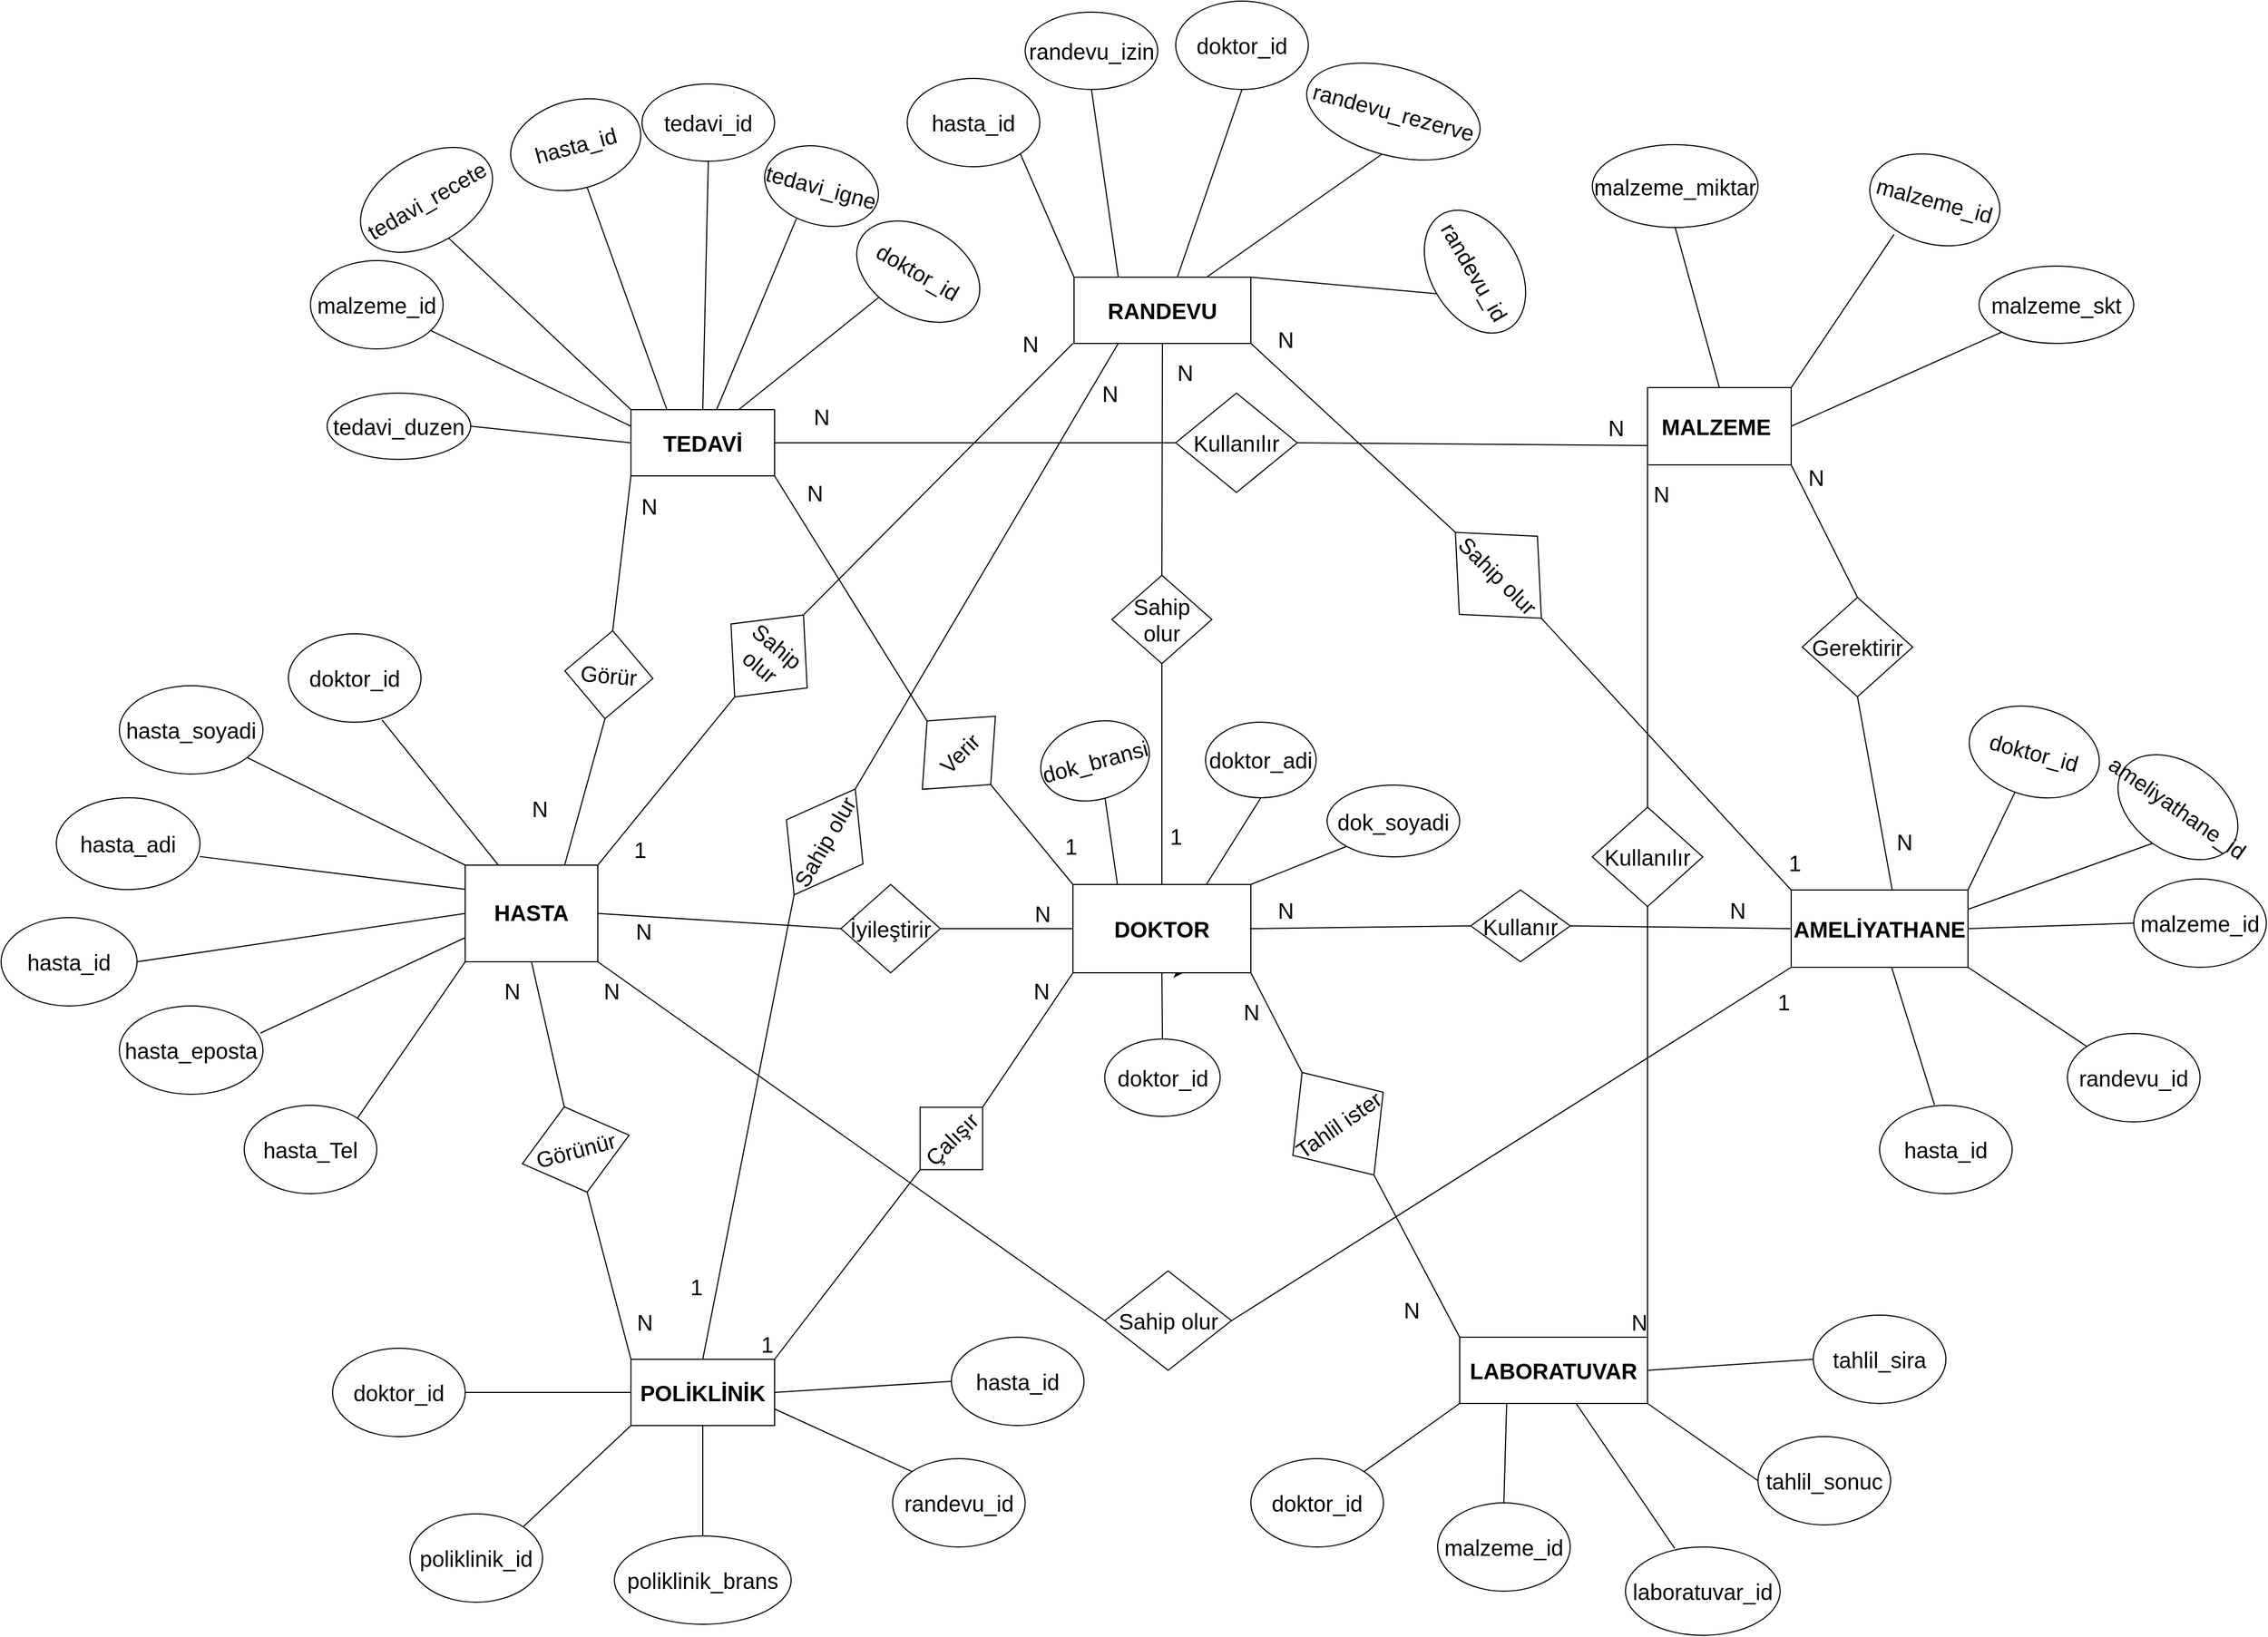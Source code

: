 <mxfile version="18.0.6" type="device" pages="2"><diagram id="2O2NO9a5kaKKndbF_m1_" name="Page-1"><mxGraphModel dx="3635" dy="2643" grid="1" gridSize="10" guides="1" tooltips="1" connect="1" arrows="1" fold="1" page="1" pageScale="1" pageWidth="827" pageHeight="1169" math="0" shadow="0"><root><mxCell id="0"/><mxCell id="1" parent="0"/><mxCell id="1camEGoh03BeYRN9J5QH-1" value="&lt;span style=&quot;font-size: 17px;&quot;&gt;&lt;b style=&quot;font-size: 20px;&quot;&gt;HASTA&lt;/b&gt;&lt;/span&gt;" style="rounded=0;whiteSpace=wrap;html=1;" vertex="1" parent="1"><mxGeometry x="-230" y="352.5" width="120" height="87.5" as="geometry"/></mxCell><mxCell id="1camEGoh03BeYRN9J5QH-38" style="edgeStyle=orthogonalEdgeStyle;rounded=0;orthogonalLoop=1;jettySize=auto;html=1;exitX=0.5;exitY=1;exitDx=0;exitDy=0;fontFamily=Helvetica;fontSize=20;fontColor=#000000;" edge="1" parent="1" source="1camEGoh03BeYRN9J5QH-2"><mxGeometry relative="1" as="geometry"><mxPoint x="420" y="450" as="targetPoint"/></mxGeometry></mxCell><mxCell id="1camEGoh03BeYRN9J5QH-2" value="&lt;b&gt;DOKTOR&lt;/b&gt;" style="rounded=0;whiteSpace=wrap;html=1;fontSize=20;fontColor=#000000;" vertex="1" parent="1"><mxGeometry x="320" y="370" width="161" height="80" as="geometry"/></mxCell><mxCell id="1camEGoh03BeYRN9J5QH-3" value="&lt;b&gt;TEDAVİ&lt;/b&gt;" style="rounded=0;whiteSpace=wrap;html=1;fontSize=20;fontColor=#000000;" vertex="1" parent="1"><mxGeometry x="-80" y="-60" width="130" height="60" as="geometry"/></mxCell><mxCell id="1camEGoh03BeYRN9J5QH-5" value="&lt;b&gt;POLİKLİNİK&lt;/b&gt;" style="rounded=0;whiteSpace=wrap;html=1;fontSize=20;fontColor=#000000;" vertex="1" parent="1"><mxGeometry x="-80" y="800" width="130" height="60" as="geometry"/></mxCell><mxCell id="1camEGoh03BeYRN9J5QH-6" value="&lt;b&gt;LABORATUVAR&lt;/b&gt;" style="rounded=0;whiteSpace=wrap;html=1;fontSize=20;fontColor=#000000;" vertex="1" parent="1"><mxGeometry x="670" y="780" width="170" height="60" as="geometry"/></mxCell><mxCell id="1camEGoh03BeYRN9J5QH-9" value="&lt;span style=&quot;font-size: 20px;&quot;&gt;&lt;b&gt;AMELİYATHANE&lt;br&gt;&lt;/b&gt;&lt;/span&gt;" style="rounded=0;whiteSpace=wrap;html=1;fontSize=15;fontColor=#000000;" vertex="1" parent="1"><mxGeometry x="970" y="375" width="160" height="70" as="geometry"/></mxCell><mxCell id="1camEGoh03BeYRN9J5QH-10" value="&lt;b&gt;RANDEVU&lt;/b&gt;" style="rounded=0;whiteSpace=wrap;html=1;fontFamily=Helvetica;fontSize=20;fontColor=#000000;strokeColor=default;fillColor=default;" vertex="1" parent="1"><mxGeometry x="321" y="-180" width="160" height="60" as="geometry"/></mxCell><mxCell id="1camEGoh03BeYRN9J5QH-11" value="&lt;b&gt;MALZEME&amp;nbsp;&lt;br&gt;&lt;/b&gt;" style="whiteSpace=wrap;html=1;rounded=0;fontFamily=Helvetica;fontSize=20;fontColor=#000000;strokeColor=default;fillColor=default;" vertex="1" parent="1"><mxGeometry x="840" y="-80" width="130" height="70" as="geometry"/></mxCell><mxCell id="1camEGoh03BeYRN9J5QH-32" value="İyileştirir" style="rhombus;whiteSpace=wrap;html=1;rounded=0;fontFamily=Helvetica;fontSize=20;fontColor=#000000;strokeColor=default;fillColor=default;" vertex="1" parent="1"><mxGeometry x="110" y="370" width="90" height="80" as="geometry"/></mxCell><mxCell id="1camEGoh03BeYRN9J5QH-36" value="" style="endArrow=none;html=1;rounded=0;fontFamily=Helvetica;fontSize=20;fontColor=#000000;entryX=0;entryY=0.5;entryDx=0;entryDy=0;exitX=1;exitY=0.5;exitDx=0;exitDy=0;" edge="1" parent="1" source="1camEGoh03BeYRN9J5QH-32" target="1camEGoh03BeYRN9J5QH-2"><mxGeometry relative="1" as="geometry"><mxPoint x="340" y="360" as="sourcePoint"/><mxPoint x="500" y="360" as="targetPoint"/></mxGeometry></mxCell><mxCell id="1camEGoh03BeYRN9J5QH-37" value="N" style="resizable=0;html=1;align=right;verticalAlign=bottom;rounded=0;fontFamily=Helvetica;fontSize=20;fontColor=#000000;strokeColor=default;fillColor=default;" connectable="0" vertex="1" parent="1camEGoh03BeYRN9J5QH-36"><mxGeometry x="1" relative="1" as="geometry"><mxPoint x="-20" as="offset"/></mxGeometry></mxCell><mxCell id="1camEGoh03BeYRN9J5QH-39" value="" style="endArrow=none;html=1;rounded=0;fontFamily=Helvetica;fontSize=20;fontColor=#000000;entryX=1;entryY=0.5;entryDx=0;entryDy=0;exitX=0;exitY=0.5;exitDx=0;exitDy=0;" edge="1" parent="1" source="1camEGoh03BeYRN9J5QH-32" target="1camEGoh03BeYRN9J5QH-1"><mxGeometry relative="1" as="geometry"><mxPoint x="120" y="500" as="sourcePoint"/><mxPoint x="280" y="500" as="targetPoint"/></mxGeometry></mxCell><mxCell id="1camEGoh03BeYRN9J5QH-40" value="N" style="resizable=0;html=1;align=right;verticalAlign=bottom;rounded=0;fontFamily=Helvetica;fontSize=20;fontColor=#000000;strokeColor=default;fillColor=default;" connectable="0" vertex="1" parent="1camEGoh03BeYRN9J5QH-39"><mxGeometry x="1" relative="1" as="geometry"><mxPoint x="50" y="30" as="offset"/></mxGeometry></mxCell><mxCell id="1camEGoh03BeYRN9J5QH-41" value="Çalışır" style="rhombus;whiteSpace=wrap;html=1;rounded=0;fontFamily=Helvetica;fontSize=20;fontColor=#000000;strokeColor=default;fillColor=default;rotation=-45;direction=west;" vertex="1" parent="1"><mxGeometry x="170.0" y="560" width="80" height="80" as="geometry"/></mxCell><mxCell id="1camEGoh03BeYRN9J5QH-42" value="" style="endArrow=none;html=1;rounded=0;fontFamily=Helvetica;fontSize=20;fontColor=#000000;entryX=1;entryY=0;entryDx=0;entryDy=0;exitX=1;exitY=0.5;exitDx=0;exitDy=0;" edge="1" parent="1" source="1camEGoh03BeYRN9J5QH-41" target="1camEGoh03BeYRN9J5QH-5"><mxGeometry relative="1" as="geometry"><mxPoint x="520" y="460" as="sourcePoint"/><mxPoint x="680" y="460" as="targetPoint"/></mxGeometry></mxCell><mxCell id="1camEGoh03BeYRN9J5QH-43" value="1" style="resizable=0;html=1;align=right;verticalAlign=bottom;rounded=0;fontFamily=Helvetica;fontSize=20;fontColor=#000000;strokeColor=default;fillColor=default;" connectable="0" vertex="1" parent="1camEGoh03BeYRN9J5QH-42"><mxGeometry x="1" relative="1" as="geometry"/></mxCell><mxCell id="1camEGoh03BeYRN9J5QH-44" value="" style="endArrow=none;html=1;rounded=0;fontFamily=Helvetica;fontSize=20;fontColor=#000000;entryX=0;entryY=1;entryDx=0;entryDy=0;exitX=0;exitY=0.5;exitDx=0;exitDy=0;" edge="1" parent="1" source="1camEGoh03BeYRN9J5QH-41" target="1camEGoh03BeYRN9J5QH-2"><mxGeometry relative="1" as="geometry"><mxPoint x="220" y="360" as="sourcePoint"/><mxPoint x="380" y="360" as="targetPoint"/></mxGeometry></mxCell><mxCell id="1camEGoh03BeYRN9J5QH-45" value="N" style="resizable=0;html=1;align=right;verticalAlign=bottom;rounded=0;fontFamily=Helvetica;fontSize=20;fontColor=#000000;strokeColor=default;fillColor=default;" connectable="0" vertex="1" parent="1camEGoh03BeYRN9J5QH-44"><mxGeometry x="1" relative="1" as="geometry"><mxPoint x="-20" y="30" as="offset"/></mxGeometry></mxCell><mxCell id="1camEGoh03BeYRN9J5QH-48" value="Tahlil ister" style="rhombus;whiteSpace=wrap;html=1;rounded=0;fontFamily=Helvetica;fontSize=20;fontColor=#000000;strokeColor=default;fillColor=default;rotation=-35;" vertex="1" parent="1"><mxGeometry x="510" y="530" width="99.79" height="113.43" as="geometry"/></mxCell><mxCell id="1camEGoh03BeYRN9J5QH-49" value="" style="endArrow=none;html=1;rounded=0;fontFamily=Helvetica;fontSize=20;fontColor=#000000;exitX=0.5;exitY=0;exitDx=0;exitDy=0;entryX=1;entryY=1;entryDx=0;entryDy=0;" edge="1" parent="1" source="1camEGoh03BeYRN9J5QH-48" target="1camEGoh03BeYRN9J5QH-2"><mxGeometry relative="1" as="geometry"><mxPoint x="220" y="460" as="sourcePoint"/><mxPoint x="400" y="450" as="targetPoint"/></mxGeometry></mxCell><mxCell id="1camEGoh03BeYRN9J5QH-50" value="N" style="resizable=0;html=1;align=right;verticalAlign=bottom;rounded=0;fontFamily=Helvetica;fontSize=20;fontColor=#000000;strokeColor=default;fillColor=default;" connectable="0" vertex="1" parent="1camEGoh03BeYRN9J5QH-49"><mxGeometry x="1" relative="1" as="geometry"><mxPoint x="9" y="50" as="offset"/></mxGeometry></mxCell><mxCell id="1camEGoh03BeYRN9J5QH-51" value="" style="endArrow=none;html=1;rounded=0;fontFamily=Helvetica;fontSize=20;fontColor=#000000;entryX=0;entryY=0;entryDx=0;entryDy=0;exitX=0.5;exitY=1;exitDx=0;exitDy=0;" edge="1" parent="1" source="1camEGoh03BeYRN9J5QH-48" target="1camEGoh03BeYRN9J5QH-6"><mxGeometry relative="1" as="geometry"><mxPoint x="170" y="590" as="sourcePoint"/><mxPoint x="330" y="590" as="targetPoint"/></mxGeometry></mxCell><mxCell id="1camEGoh03BeYRN9J5QH-52" value="N" style="resizable=0;html=1;align=right;verticalAlign=bottom;rounded=0;fontFamily=Helvetica;fontSize=20;fontColor=#000000;strokeColor=default;fillColor=default;" connectable="0" vertex="1" parent="1camEGoh03BeYRN9J5QH-51"><mxGeometry x="1" relative="1" as="geometry"><mxPoint x="-35" y="-10" as="offset"/></mxGeometry></mxCell><mxCell id="1camEGoh03BeYRN9J5QH-55" value="Kullanır" style="rhombus;whiteSpace=wrap;html=1;rounded=0;fontFamily=Helvetica;fontSize=20;fontColor=#000000;strokeColor=default;fillColor=default;rotation=0;" vertex="1" parent="1"><mxGeometry x="680" y="375" width="90" height="65" as="geometry"/></mxCell><mxCell id="1camEGoh03BeYRN9J5QH-56" value="" style="endArrow=none;html=1;rounded=0;fontFamily=Helvetica;fontSize=20;fontColor=#000000;entryX=0;entryY=0.5;entryDx=0;entryDy=0;exitX=1;exitY=0.5;exitDx=0;exitDy=0;" edge="1" parent="1" source="1camEGoh03BeYRN9J5QH-55" target="1camEGoh03BeYRN9J5QH-9"><mxGeometry relative="1" as="geometry"><mxPoint x="481" y="590" as="sourcePoint"/><mxPoint x="641" y="590" as="targetPoint"/></mxGeometry></mxCell><mxCell id="1camEGoh03BeYRN9J5QH-57" value="N" style="resizable=0;html=1;align=right;verticalAlign=bottom;rounded=0;fontFamily=Helvetica;fontSize=20;fontColor=#000000;strokeColor=default;fillColor=default;" connectable="0" vertex="1" parent="1camEGoh03BeYRN9J5QH-56"><mxGeometry x="1" relative="1" as="geometry"><mxPoint x="-40" y="-2" as="offset"/></mxGeometry></mxCell><mxCell id="1camEGoh03BeYRN9J5QH-58" value="" style="endArrow=none;html=1;rounded=0;fontFamily=Helvetica;fontSize=20;fontColor=#000000;exitX=0;exitY=0.5;exitDx=0;exitDy=0;" edge="1" parent="1" source="1camEGoh03BeYRN9J5QH-55"><mxGeometry relative="1" as="geometry"><mxPoint x="220" y="460" as="sourcePoint"/><mxPoint x="480" y="410" as="targetPoint"/></mxGeometry></mxCell><mxCell id="1camEGoh03BeYRN9J5QH-59" value="N" style="resizable=0;html=1;align=right;verticalAlign=bottom;rounded=0;fontFamily=Helvetica;fontSize=20;fontColor=#000000;strokeColor=default;fillColor=default;" connectable="0" vertex="1" parent="1camEGoh03BeYRN9J5QH-58"><mxGeometry x="1" relative="1" as="geometry"><mxPoint x="40" y="-2" as="offset"/></mxGeometry></mxCell><mxCell id="1camEGoh03BeYRN9J5QH-60" value="Sahip olur" style="rhombus;whiteSpace=wrap;html=1;rounded=0;fontFamily=Helvetica;fontSize=20;fontColor=#000000;strokeColor=default;fillColor=default;" vertex="1" parent="1"><mxGeometry x="355.25" y="90" width="90.5" height="80" as="geometry"/></mxCell><mxCell id="1camEGoh03BeYRN9J5QH-61" value="" style="endArrow=none;html=1;rounded=0;fontFamily=Helvetica;fontSize=20;fontColor=#000000;entryX=0.5;entryY=0;entryDx=0;entryDy=0;exitX=0.5;exitY=1;exitDx=0;exitDy=0;" edge="1" parent="1" source="1camEGoh03BeYRN9J5QH-60" target="1camEGoh03BeYRN9J5QH-2"><mxGeometry relative="1" as="geometry"><mxPoint x="220" y="250" as="sourcePoint"/><mxPoint x="380" y="250" as="targetPoint"/></mxGeometry></mxCell><mxCell id="1camEGoh03BeYRN9J5QH-62" value="1" style="resizable=0;html=1;align=right;verticalAlign=bottom;rounded=0;fontFamily=Helvetica;fontSize=20;fontColor=#000000;strokeColor=default;fillColor=default;" connectable="0" vertex="1" parent="1camEGoh03BeYRN9J5QH-61"><mxGeometry x="1" relative="1" as="geometry"><mxPoint x="19" y="-30" as="offset"/></mxGeometry></mxCell><mxCell id="1camEGoh03BeYRN9J5QH-63" value="" style="endArrow=none;html=1;rounded=0;fontFamily=Helvetica;fontSize=20;fontColor=#000000;entryX=0.5;entryY=1;entryDx=0;entryDy=0;exitX=0.5;exitY=0;exitDx=0;exitDy=0;" edge="1" parent="1" source="1camEGoh03BeYRN9J5QH-60" target="1camEGoh03BeYRN9J5QH-10"><mxGeometry relative="1" as="geometry"><mxPoint x="220" y="150" as="sourcePoint"/><mxPoint x="380" y="150" as="targetPoint"/></mxGeometry></mxCell><mxCell id="1camEGoh03BeYRN9J5QH-64" value="N" style="resizable=0;html=1;align=right;verticalAlign=bottom;rounded=0;fontFamily=Helvetica;fontSize=20;fontColor=#000000;strokeColor=default;fillColor=default;" connectable="0" vertex="1" parent="1camEGoh03BeYRN9J5QH-63"><mxGeometry x="1" relative="1" as="geometry"><mxPoint x="29" y="40" as="offset"/></mxGeometry></mxCell><mxCell id="1camEGoh03BeYRN9J5QH-65" value="Verir" style="rhombus;whiteSpace=wrap;html=1;rounded=0;fontFamily=Helvetica;fontSize=20;fontColor=#000000;strokeColor=default;fillColor=default;rotation=-45;" vertex="1" parent="1"><mxGeometry x="170" y="210" width="93.54" height="81.46" as="geometry"/></mxCell><mxCell id="1camEGoh03BeYRN9J5QH-66" value="" style="endArrow=none;html=1;rounded=0;fontFamily=Helvetica;fontSize=20;fontColor=#000000;entryX=1;entryY=1;entryDx=0;entryDy=0;exitX=0.5;exitY=0;exitDx=0;exitDy=0;" edge="1" parent="1" source="1camEGoh03BeYRN9J5QH-65" target="1camEGoh03BeYRN9J5QH-3"><mxGeometry relative="1" as="geometry"><mxPoint x="220" y="250" as="sourcePoint"/><mxPoint x="380" y="250" as="targetPoint"/></mxGeometry></mxCell><mxCell id="1camEGoh03BeYRN9J5QH-67" value="N" style="resizable=0;html=1;align=right;verticalAlign=bottom;rounded=0;fontFamily=Helvetica;fontSize=20;fontColor=#000000;strokeColor=default;fillColor=default;" connectable="0" vertex="1" parent="1camEGoh03BeYRN9J5QH-66"><mxGeometry x="1" relative="1" as="geometry"><mxPoint x="45" y="30" as="offset"/></mxGeometry></mxCell><mxCell id="1camEGoh03BeYRN9J5QH-68" value="" style="endArrow=none;html=1;rounded=0;fontFamily=Helvetica;fontSize=20;fontColor=#000000;entryX=0;entryY=0;entryDx=0;entryDy=0;exitX=0.5;exitY=1;exitDx=0;exitDy=0;" edge="1" parent="1" source="1camEGoh03BeYRN9J5QH-65" target="1camEGoh03BeYRN9J5QH-2"><mxGeometry relative="1" as="geometry"><mxPoint x="220" y="250" as="sourcePoint"/><mxPoint x="380" y="250" as="targetPoint"/></mxGeometry></mxCell><mxCell id="1camEGoh03BeYRN9J5QH-69" value="1" style="resizable=0;html=1;align=right;verticalAlign=bottom;rounded=0;fontFamily=Helvetica;fontSize=20;fontColor=#000000;strokeColor=default;fillColor=default;" connectable="0" vertex="1" parent="1camEGoh03BeYRN9J5QH-68"><mxGeometry x="1" relative="1" as="geometry"><mxPoint x="5" y="-20" as="offset"/></mxGeometry></mxCell><mxCell id="1camEGoh03BeYRN9J5QH-70" value="Görür" style="rhombus;whiteSpace=wrap;html=1;rounded=0;fontFamily=Helvetica;fontSize=20;fontColor=#000000;strokeColor=default;fillColor=default;rotation=5;direction=east;" vertex="1" parent="1"><mxGeometry x="-140" y="140" width="80" height="80" as="geometry"/></mxCell><mxCell id="1camEGoh03BeYRN9J5QH-71" value="" style="endArrow=none;html=1;rounded=0;fontFamily=Helvetica;fontSize=20;fontColor=#000000;entryX=0;entryY=1;entryDx=0;entryDy=0;exitX=0.5;exitY=0;exitDx=0;exitDy=0;" edge="1" parent="1" source="1camEGoh03BeYRN9J5QH-70" target="1camEGoh03BeYRN9J5QH-3"><mxGeometry relative="1" as="geometry"><mxPoint x="-60" y="200" as="sourcePoint"/><mxPoint x="-60" y="110" as="targetPoint"/></mxGeometry></mxCell><mxCell id="1camEGoh03BeYRN9J5QH-72" value="N" style="resizable=0;html=1;align=right;verticalAlign=bottom;rounded=0;fontFamily=Helvetica;fontSize=20;fontColor=#000000;strokeColor=default;fillColor=default;" connectable="0" vertex="1" parent="1camEGoh03BeYRN9J5QH-71"><mxGeometry x="1" relative="1" as="geometry"><mxPoint x="25" y="41" as="offset"/></mxGeometry></mxCell><mxCell id="1camEGoh03BeYRN9J5QH-73" value="" style="endArrow=none;html=1;rounded=0;fontFamily=Helvetica;fontSize=20;fontColor=#000000;entryX=0.75;entryY=0;entryDx=0;entryDy=0;exitX=0.5;exitY=1;exitDx=0;exitDy=0;" edge="1" parent="1" source="1camEGoh03BeYRN9J5QH-70" target="1camEGoh03BeYRN9J5QH-1"><mxGeometry relative="1" as="geometry"><mxPoint x="40" y="250" as="sourcePoint"/><mxPoint x="200" y="250" as="targetPoint"/></mxGeometry></mxCell><mxCell id="1camEGoh03BeYRN9J5QH-74" value="N" style="resizable=0;html=1;align=right;verticalAlign=bottom;rounded=0;fontFamily=Helvetica;fontSize=20;fontColor=#000000;strokeColor=default;fillColor=default;" connectable="0" vertex="1" parent="1camEGoh03BeYRN9J5QH-73"><mxGeometry x="1" relative="1" as="geometry"><mxPoint x="-15" y="-37" as="offset"/></mxGeometry></mxCell><mxCell id="1camEGoh03BeYRN9J5QH-75" value="Görünür" style="rhombus;whiteSpace=wrap;html=1;rounded=0;fontFamily=Helvetica;fontSize=20;fontColor=#000000;strokeColor=default;fillColor=default;rotation=-15;" vertex="1" parent="1"><mxGeometry x="-180" y="570" width="100" height="80" as="geometry"/></mxCell><mxCell id="1camEGoh03BeYRN9J5QH-77" value="" style="endArrow=none;html=1;rounded=0;fontFamily=Helvetica;fontSize=20;fontColor=#000000;entryX=0;entryY=0;entryDx=0;entryDy=0;exitX=0.5;exitY=1;exitDx=0;exitDy=0;" edge="1" parent="1" source="1camEGoh03BeYRN9J5QH-75" target="1camEGoh03BeYRN9J5QH-5"><mxGeometry relative="1" as="geometry"><mxPoint x="250" y="450" as="sourcePoint"/><mxPoint x="410" y="450" as="targetPoint"/></mxGeometry></mxCell><mxCell id="1camEGoh03BeYRN9J5QH-78" value="N" style="resizable=0;html=1;align=right;verticalAlign=bottom;rounded=0;fontFamily=Helvetica;fontSize=20;fontColor=#000000;strokeColor=default;fillColor=default;" connectable="0" vertex="1" parent="1camEGoh03BeYRN9J5QH-77"><mxGeometry x="1" relative="1" as="geometry"><mxPoint x="20" y="-20" as="offset"/></mxGeometry></mxCell><mxCell id="1camEGoh03BeYRN9J5QH-79" value="" style="endArrow=none;html=1;rounded=0;fontFamily=Helvetica;fontSize=20;fontColor=#000000;entryX=0.5;entryY=1;entryDx=0;entryDy=0;exitX=0.5;exitY=0;exitDx=0;exitDy=0;" edge="1" parent="1" source="1camEGoh03BeYRN9J5QH-75" target="1camEGoh03BeYRN9J5QH-1"><mxGeometry relative="1" as="geometry"><mxPoint x="250" y="450" as="sourcePoint"/><mxPoint x="410" y="450" as="targetPoint"/></mxGeometry></mxCell><mxCell id="1camEGoh03BeYRN9J5QH-80" value="N" style="resizable=0;html=1;align=right;verticalAlign=bottom;rounded=0;fontFamily=Helvetica;fontSize=20;fontColor=#000000;strokeColor=default;fillColor=default;" connectable="0" vertex="1" parent="1camEGoh03BeYRN9J5QH-79"><mxGeometry x="1" relative="1" as="geometry"><mxPoint x="-10" y="40" as="offset"/></mxGeometry></mxCell><mxCell id="1camEGoh03BeYRN9J5QH-89" value="" style="endArrow=none;html=1;rounded=0;fontFamily=Helvetica;fontSize=20;fontColor=#000000;exitX=0.5;exitY=1;exitDx=0;exitDy=0;entryX=0.571;entryY=-0.005;entryDx=0;entryDy=0;entryPerimeter=0;" edge="1" parent="1" source="1camEGoh03BeYRN9J5QH-98" target="1camEGoh03BeYRN9J5QH-9"><mxGeometry relative="1" as="geometry"><mxPoint x="980" y="190" as="sourcePoint"/><mxPoint x="1040" y="370" as="targetPoint"/></mxGeometry></mxCell><mxCell id="1camEGoh03BeYRN9J5QH-90" value="N" style="resizable=0;html=1;align=right;verticalAlign=bottom;rounded=0;fontFamily=Helvetica;fontSize=20;fontColor=#000000;strokeColor=default;fillColor=default;" connectable="0" vertex="1" parent="1camEGoh03BeYRN9J5QH-89"><mxGeometry x="1" relative="1" as="geometry"><mxPoint x="19" y="-29" as="offset"/></mxGeometry></mxCell><mxCell id="1camEGoh03BeYRN9J5QH-92" value="Kullanılır" style="rhombus;whiteSpace=wrap;html=1;rounded=0;fontFamily=Helvetica;fontSize=20;fontColor=#000000;strokeColor=default;fillColor=default;rotation=0;" vertex="1" parent="1"><mxGeometry x="790" y="300" width="100" height="90" as="geometry"/></mxCell><mxCell id="1camEGoh03BeYRN9J5QH-93" value="" style="endArrow=none;html=1;rounded=0;fontFamily=Helvetica;fontSize=20;fontColor=#000000;entryX=1;entryY=0;entryDx=0;entryDy=0;exitX=0.5;exitY=1;exitDx=0;exitDy=0;" edge="1" parent="1" source="1camEGoh03BeYRN9J5QH-92" target="1camEGoh03BeYRN9J5QH-6"><mxGeometry relative="1" as="geometry"><mxPoint x="410" y="550" as="sourcePoint"/><mxPoint x="570" y="550" as="targetPoint"/></mxGeometry></mxCell><mxCell id="1camEGoh03BeYRN9J5QH-94" value="N" style="resizable=0;html=1;align=right;verticalAlign=bottom;rounded=0;fontFamily=Helvetica;fontSize=20;fontColor=#000000;strokeColor=default;fillColor=default;" connectable="0" vertex="1" parent="1camEGoh03BeYRN9J5QH-93"><mxGeometry x="1" relative="1" as="geometry"/></mxCell><mxCell id="1camEGoh03BeYRN9J5QH-95" value="" style="endArrow=none;html=1;rounded=0;fontFamily=Helvetica;fontSize=20;fontColor=#000000;entryX=0;entryY=1;entryDx=0;entryDy=0;exitX=0.5;exitY=0;exitDx=0;exitDy=0;" edge="1" parent="1" source="1camEGoh03BeYRN9J5QH-92" target="1camEGoh03BeYRN9J5QH-11"><mxGeometry relative="1" as="geometry"><mxPoint x="410" y="350" as="sourcePoint"/><mxPoint x="570" y="350" as="targetPoint"/></mxGeometry></mxCell><mxCell id="1camEGoh03BeYRN9J5QH-96" value="N" style="resizable=0;html=1;align=right;verticalAlign=bottom;rounded=0;fontFamily=Helvetica;fontSize=20;fontColor=#000000;strokeColor=default;fillColor=default;" connectable="0" vertex="1" parent="1camEGoh03BeYRN9J5QH-95"><mxGeometry x="1" relative="1" as="geometry"><mxPoint x="20" y="40" as="offset"/></mxGeometry></mxCell><mxCell id="1camEGoh03BeYRN9J5QH-98" value="Gerektirir" style="rhombus;whiteSpace=wrap;html=1;rounded=0;fontFamily=Helvetica;fontSize=20;fontColor=#000000;strokeColor=default;fillColor=default;" vertex="1" parent="1"><mxGeometry x="980" y="110" width="100" height="90" as="geometry"/></mxCell><mxCell id="1camEGoh03BeYRN9J5QH-99" value="" style="endArrow=none;html=1;rounded=0;fontFamily=Helvetica;fontSize=20;fontColor=#000000;entryX=1;entryY=1;entryDx=0;entryDy=0;exitX=0.5;exitY=0;exitDx=0;exitDy=0;" edge="1" parent="1" source="1camEGoh03BeYRN9J5QH-98" target="1camEGoh03BeYRN9J5QH-11"><mxGeometry relative="1" as="geometry"><mxPoint x="360" y="330" as="sourcePoint"/><mxPoint x="520" y="330" as="targetPoint"/></mxGeometry></mxCell><mxCell id="1camEGoh03BeYRN9J5QH-100" value="N" style="resizable=0;html=1;align=right;verticalAlign=bottom;rounded=0;fontFamily=Helvetica;fontSize=20;fontColor=#000000;strokeColor=default;fillColor=default;" connectable="0" vertex="1" parent="1camEGoh03BeYRN9J5QH-99"><mxGeometry x="1" relative="1" as="geometry"><mxPoint x="30" y="25" as="offset"/></mxGeometry></mxCell><mxCell id="1camEGoh03BeYRN9J5QH-101" value="Kullanılır" style="rhombus;whiteSpace=wrap;html=1;rounded=0;fontFamily=Helvetica;fontSize=20;fontColor=#000000;strokeColor=default;fillColor=default;rotation=0;" vertex="1" parent="1"><mxGeometry x="413" y="-75" width="110" height="90" as="geometry"/></mxCell><mxCell id="1camEGoh03BeYRN9J5QH-102" value="" style="endArrow=none;html=1;rounded=0;fontFamily=Helvetica;fontSize=20;fontColor=#000000;entryX=1;entryY=0.5;entryDx=0;entryDy=0;exitX=0;exitY=0.5;exitDx=0;exitDy=0;" edge="1" parent="1" source="1camEGoh03BeYRN9J5QH-101" target="1camEGoh03BeYRN9J5QH-3"><mxGeometry relative="1" as="geometry"><mxPoint x="360" y="190" as="sourcePoint"/><mxPoint x="520" y="190" as="targetPoint"/></mxGeometry></mxCell><mxCell id="1camEGoh03BeYRN9J5QH-103" value="N" style="resizable=0;html=1;align=right;verticalAlign=bottom;rounded=0;fontFamily=Helvetica;fontSize=20;fontColor=#000000;strokeColor=default;fillColor=default;" connectable="0" vertex="1" parent="1camEGoh03BeYRN9J5QH-102"><mxGeometry x="1" relative="1" as="geometry"><mxPoint x="50" y="-10" as="offset"/></mxGeometry></mxCell><mxCell id="1camEGoh03BeYRN9J5QH-104" value="" style="endArrow=none;html=1;rounded=0;fontFamily=Helvetica;fontSize=20;fontColor=#000000;exitX=1;exitY=0.5;exitDx=0;exitDy=0;entryX=0;entryY=0.75;entryDx=0;entryDy=0;" edge="1" parent="1" source="1camEGoh03BeYRN9J5QH-101" target="1camEGoh03BeYRN9J5QH-11"><mxGeometry relative="1" as="geometry"><mxPoint x="360" y="190" as="sourcePoint"/><mxPoint x="840" y="-40" as="targetPoint"/></mxGeometry></mxCell><mxCell id="1camEGoh03BeYRN9J5QH-105" value="N" style="resizable=0;html=1;align=right;verticalAlign=bottom;rounded=0;fontFamily=Helvetica;fontSize=20;fontColor=#000000;strokeColor=default;fillColor=default;" connectable="0" vertex="1" parent="1camEGoh03BeYRN9J5QH-104"><mxGeometry x="1" relative="1" as="geometry"><mxPoint x="-20" y="-2" as="offset"/></mxGeometry></mxCell><mxCell id="1camEGoh03BeYRN9J5QH-106" value="" style="endArrow=none;html=1;rounded=0;fontFamily=Helvetica;fontSize=20;fontColor=#000000;entryX=1;entryY=0;entryDx=0;entryDy=0;exitX=1;exitY=0.5;exitDx=0;exitDy=0;" edge="1" parent="1" source="1camEGoh03BeYRN9J5QH-108" target="1camEGoh03BeYRN9J5QH-1"><mxGeometry relative="1" as="geometry"><mxPoint x="30" y="230" as="sourcePoint"/><mxPoint x="520" y="40" as="targetPoint"/></mxGeometry></mxCell><mxCell id="1camEGoh03BeYRN9J5QH-107" value="1" style="resizable=0;html=1;align=right;verticalAlign=bottom;rounded=0;fontFamily=Helvetica;fontSize=20;fontColor=#000000;strokeColor=default;fillColor=default;" connectable="0" vertex="1" parent="1camEGoh03BeYRN9J5QH-106"><mxGeometry x="1" relative="1" as="geometry"><mxPoint x="45" as="offset"/></mxGeometry></mxCell><mxCell id="1camEGoh03BeYRN9J5QH-108" value="Sahip olur" style="rhombus;whiteSpace=wrap;html=1;rounded=0;fontFamily=Helvetica;fontSize=20;fontColor=#000000;strokeColor=default;fillColor=default;direction=south;rotation=40;" vertex="1" parent="1"><mxGeometry y="114.63" width="90" height="96.83" as="geometry"/></mxCell><mxCell id="1camEGoh03BeYRN9J5QH-109" value="" style="endArrow=none;html=1;rounded=0;fontFamily=Helvetica;fontSize=20;fontColor=#000000;exitX=0;exitY=0.5;exitDx=0;exitDy=0;" edge="1" parent="1" source="1camEGoh03BeYRN9J5QH-108"><mxGeometry relative="1" as="geometry"><mxPoint x="360" y="30" as="sourcePoint"/><mxPoint x="320" y="-120" as="targetPoint"/></mxGeometry></mxCell><mxCell id="1camEGoh03BeYRN9J5QH-110" value="N" style="resizable=0;html=1;align=right;verticalAlign=bottom;rounded=0;fontFamily=Helvetica;fontSize=20;fontColor=#000000;strokeColor=default;fillColor=default;" connectable="0" vertex="1" parent="1camEGoh03BeYRN9J5QH-109"><mxGeometry x="1" relative="1" as="geometry"><mxPoint x="-31" y="15" as="offset"/></mxGeometry></mxCell><mxCell id="1camEGoh03BeYRN9J5QH-111" value="hasta_adi" style="ellipse;whiteSpace=wrap;html=1;rounded=0;fontFamily=Helvetica;fontSize=20;fontColor=#000000;strokeColor=default;fillColor=default;" vertex="1" parent="1"><mxGeometry x="-600" y="291.46" width="130" height="83.17" as="geometry"/></mxCell><mxCell id="1camEGoh03BeYRN9J5QH-112" value="hasta_soyadi" style="ellipse;whiteSpace=wrap;html=1;rounded=0;fontFamily=Helvetica;fontSize=20;fontColor=#000000;strokeColor=default;fillColor=default;" vertex="1" parent="1"><mxGeometry x="-543" y="190" width="130" height="80" as="geometry"/></mxCell><mxCell id="1camEGoh03BeYRN9J5QH-113" value="hasta_id" style="ellipse;whiteSpace=wrap;html=1;rounded=0;fontFamily=Helvetica;fontSize=20;fontColor=#000000;strokeColor=default;fillColor=default;" vertex="1" parent="1"><mxGeometry x="-650" y="400" width="123" height="80" as="geometry"/></mxCell><mxCell id="1camEGoh03BeYRN9J5QH-114" value="hasta_eposta" style="ellipse;whiteSpace=wrap;html=1;rounded=0;fontFamily=Helvetica;fontSize=20;fontColor=#000000;strokeColor=default;fillColor=default;" vertex="1" parent="1"><mxGeometry x="-543" y="480" width="130" height="80" as="geometry"/></mxCell><mxCell id="1camEGoh03BeYRN9J5QH-115" value="hasta_Tel" style="ellipse;whiteSpace=wrap;html=1;rounded=0;fontFamily=Helvetica;fontSize=20;fontColor=#000000;strokeColor=default;fillColor=default;" vertex="1" parent="1"><mxGeometry x="-430" y="570.0" width="120" height="80" as="geometry"/></mxCell><mxCell id="1camEGoh03BeYRN9J5QH-116" value="" style="endArrow=none;html=1;rounded=0;fontFamily=Helvetica;fontSize=20;fontColor=#000000;entryX=0;entryY=0;entryDx=0;entryDy=0;" edge="1" parent="1" source="1camEGoh03BeYRN9J5QH-112" target="1camEGoh03BeYRN9J5QH-1"><mxGeometry relative="1" as="geometry"><mxPoint x="-410" y="311.5" as="sourcePoint"/><mxPoint x="-250" y="311.5" as="targetPoint"/></mxGeometry></mxCell><mxCell id="1camEGoh03BeYRN9J5QH-117" value="" style="endArrow=none;html=1;rounded=0;fontFamily=Helvetica;fontSize=20;fontColor=#000000;entryX=0;entryY=0.25;entryDx=0;entryDy=0;exitX=0.997;exitY=0.64;exitDx=0;exitDy=0;exitPerimeter=0;" edge="1" parent="1" source="1camEGoh03BeYRN9J5QH-111" target="1camEGoh03BeYRN9J5QH-1"><mxGeometry relative="1" as="geometry"><mxPoint x="-360" y="300" as="sourcePoint"/><mxPoint x="520" y="300" as="targetPoint"/></mxGeometry></mxCell><mxCell id="1camEGoh03BeYRN9J5QH-119" value="" style="endArrow=none;html=1;rounded=0;fontFamily=Helvetica;fontSize=20;fontColor=#000000;entryX=0;entryY=0.5;entryDx=0;entryDy=0;exitX=1;exitY=0.5;exitDx=0;exitDy=0;" edge="1" parent="1" source="1camEGoh03BeYRN9J5QH-113" target="1camEGoh03BeYRN9J5QH-1"><mxGeometry relative="1" as="geometry"><mxPoint x="360" y="300" as="sourcePoint"/><mxPoint x="520" y="300" as="targetPoint"/></mxGeometry></mxCell><mxCell id="1camEGoh03BeYRN9J5QH-120" value="" style="endArrow=none;html=1;rounded=0;fontFamily=Helvetica;fontSize=20;fontColor=#000000;entryX=0;entryY=0.75;entryDx=0;entryDy=0;exitX=0.982;exitY=0.308;exitDx=0;exitDy=0;exitPerimeter=0;" edge="1" parent="1" source="1camEGoh03BeYRN9J5QH-114" target="1camEGoh03BeYRN9J5QH-1"><mxGeometry relative="1" as="geometry"><mxPoint x="360" y="300" as="sourcePoint"/><mxPoint x="520" y="300" as="targetPoint"/></mxGeometry></mxCell><mxCell id="1camEGoh03BeYRN9J5QH-121" value="" style="endArrow=none;html=1;rounded=0;fontFamily=Helvetica;fontSize=20;fontColor=#000000;entryX=0;entryY=1;entryDx=0;entryDy=0;exitX=1;exitY=0;exitDx=0;exitDy=0;" edge="1" parent="1" source="1camEGoh03BeYRN9J5QH-115" target="1camEGoh03BeYRN9J5QH-1"><mxGeometry relative="1" as="geometry"><mxPoint x="-320" y="550" as="sourcePoint"/><mxPoint x="520" y="300" as="targetPoint"/></mxGeometry></mxCell><mxCell id="1camEGoh03BeYRN9J5QH-122" value="doktor_id" style="ellipse;whiteSpace=wrap;html=1;rounded=0;fontFamily=Helvetica;fontSize=20;fontColor=#000000;strokeColor=default;fillColor=default;" vertex="1" parent="1"><mxGeometry x="348.75" y="510" width="104.5" height="70" as="geometry"/></mxCell><mxCell id="1camEGoh03BeYRN9J5QH-123" value="" style="endArrow=none;html=1;rounded=0;fontFamily=Helvetica;fontSize=20;fontColor=#000000;entryX=0.5;entryY=1;entryDx=0;entryDy=0;exitX=0.5;exitY=0;exitDx=0;exitDy=0;" edge="1" parent="1" source="1camEGoh03BeYRN9J5QH-122" target="1camEGoh03BeYRN9J5QH-2"><mxGeometry relative="1" as="geometry"><mxPoint x="170" y="470" as="sourcePoint"/><mxPoint x="330" y="470" as="targetPoint"/></mxGeometry></mxCell><mxCell id="1camEGoh03BeYRN9J5QH-124" value="doktor_adi" style="ellipse;whiteSpace=wrap;html=1;rounded=0;fontFamily=Helvetica;fontSize=20;fontColor=#000000;strokeColor=default;fillColor=default;" vertex="1" parent="1"><mxGeometry x="440" y="223.05" width="100.11" height="68.41" as="geometry"/></mxCell><mxCell id="1camEGoh03BeYRN9J5QH-125" value="dok_soyadi" style="ellipse;whiteSpace=wrap;html=1;rounded=0;fontFamily=Helvetica;fontSize=20;fontColor=#000000;strokeColor=default;fillColor=default;" vertex="1" parent="1"><mxGeometry x="550" y="280" width="120" height="65" as="geometry"/></mxCell><mxCell id="1camEGoh03BeYRN9J5QH-126" value="" style="endArrow=none;html=1;rounded=0;fontFamily=Helvetica;fontSize=20;fontColor=#000000;entryX=0;entryY=1;entryDx=0;entryDy=0;exitX=1;exitY=0;exitDx=0;exitDy=0;" edge="1" parent="1" source="1camEGoh03BeYRN9J5QH-2" target="1camEGoh03BeYRN9J5QH-125"><mxGeometry relative="1" as="geometry"><mxPoint x="490" y="380" as="sourcePoint"/><mxPoint x="650" y="380" as="targetPoint"/></mxGeometry></mxCell><mxCell id="1camEGoh03BeYRN9J5QH-127" value="" style="endArrow=none;html=1;rounded=0;fontFamily=Helvetica;fontSize=20;fontColor=#000000;entryX=0.5;entryY=1;entryDx=0;entryDy=0;exitX=0.75;exitY=0;exitDx=0;exitDy=0;" edge="1" parent="1" source="1camEGoh03BeYRN9J5QH-2" target="1camEGoh03BeYRN9J5QH-124"><mxGeometry relative="1" as="geometry"><mxPoint x="170" y="470" as="sourcePoint"/><mxPoint x="330" y="470" as="targetPoint"/></mxGeometry></mxCell><mxCell id="1camEGoh03BeYRN9J5QH-128" value="dok_bransi" style="ellipse;whiteSpace=wrap;html=1;rounded=0;fontFamily=Helvetica;fontSize=20;fontColor=#000000;strokeColor=default;fillColor=default;rotation=-15;" vertex="1" parent="1"><mxGeometry x="290" y="223.05" width="100" height="70" as="geometry"/></mxCell><mxCell id="1camEGoh03BeYRN9J5QH-130" value="" style="endArrow=none;html=1;rounded=0;fontFamily=Helvetica;fontSize=20;fontColor=#000000;entryX=0.25;entryY=0;entryDx=0;entryDy=0;exitX=0.5;exitY=1;exitDx=0;exitDy=0;" edge="1" parent="1" source="1camEGoh03BeYRN9J5QH-128" target="1camEGoh03BeYRN9J5QH-2"><mxGeometry relative="1" as="geometry"><mxPoint x="170" y="-30" as="sourcePoint"/><mxPoint x="330" y="-30" as="targetPoint"/></mxGeometry></mxCell><mxCell id="1camEGoh03BeYRN9J5QH-131" value="tedavi_recete" style="ellipse;whiteSpace=wrap;html=1;rounded=0;fontFamily=Helvetica;fontSize=20;fontColor=#000000;strokeColor=default;fillColor=default;rotation=-30;" vertex="1" parent="1"><mxGeometry x="-330" y="-290" width="130" height="80" as="geometry"/></mxCell><mxCell id="1camEGoh03BeYRN9J5QH-132" value="" style="endArrow=none;html=1;rounded=0;fontFamily=Helvetica;fontSize=20;fontColor=#000000;entryX=0;entryY=0;entryDx=0;entryDy=0;exitX=0.5;exitY=1;exitDx=0;exitDy=0;" edge="1" parent="1" source="1camEGoh03BeYRN9J5QH-131" target="1camEGoh03BeYRN9J5QH-3"><mxGeometry relative="1" as="geometry"><mxPoint x="170" y="-200" as="sourcePoint"/><mxPoint x="330" y="-200" as="targetPoint"/></mxGeometry></mxCell><mxCell id="1camEGoh03BeYRN9J5QH-133" value="tedavi_id" style="ellipse;whiteSpace=wrap;html=1;rounded=0;fontFamily=Helvetica;fontSize=20;fontColor=#000000;strokeColor=default;fillColor=default;" vertex="1" parent="1"><mxGeometry x="-70" y="-355" width="120" height="70" as="geometry"/></mxCell><mxCell id="1camEGoh03BeYRN9J5QH-134" value="" style="endArrow=none;html=1;rounded=0;fontFamily=Helvetica;fontSize=20;fontColor=#000000;entryX=0.5;entryY=1;entryDx=0;entryDy=0;exitX=0.5;exitY=0;exitDx=0;exitDy=0;" edge="1" parent="1" source="1camEGoh03BeYRN9J5QH-3" target="1camEGoh03BeYRN9J5QH-133"><mxGeometry relative="1" as="geometry"><mxPoint x="170" y="140" as="sourcePoint"/><mxPoint x="330" y="140" as="targetPoint"/></mxGeometry></mxCell><mxCell id="1camEGoh03BeYRN9J5QH-135" value="tedavi_igne" style="ellipse;whiteSpace=wrap;html=1;rounded=0;fontFamily=Helvetica;fontSize=20;fontColor=#000000;strokeColor=default;fillColor=default;rotation=15;" vertex="1" parent="1"><mxGeometry x="40" y="-297.5" width="105" height="70" as="geometry"/></mxCell><mxCell id="1camEGoh03BeYRN9J5QH-137" value="" style="endArrow=none;html=1;rounded=0;fontFamily=Helvetica;fontSize=20;fontColor=#000000;entryX=0.363;entryY=0.994;entryDx=0;entryDy=0;entryPerimeter=0;" edge="1" parent="1" source="1camEGoh03BeYRN9J5QH-3" target="1camEGoh03BeYRN9J5QH-135"><mxGeometry relative="1" as="geometry"><mxPoint x="170" y="140" as="sourcePoint"/><mxPoint x="330" y="140" as="targetPoint"/></mxGeometry></mxCell><mxCell id="1camEGoh03BeYRN9J5QH-138" value="tedavi_duzen" style="ellipse;whiteSpace=wrap;html=1;rounded=0;fontFamily=Helvetica;fontSize=20;fontColor=#000000;strokeColor=default;fillColor=default;" vertex="1" parent="1"><mxGeometry x="-355" y="-75" width="130" height="60" as="geometry"/></mxCell><mxCell id="1camEGoh03BeYRN9J5QH-139" value="" style="endArrow=none;html=1;rounded=0;fontFamily=Helvetica;fontSize=20;fontColor=#000000;entryX=1;entryY=0.5;entryDx=0;entryDy=0;exitX=0;exitY=0.5;exitDx=0;exitDy=0;" edge="1" parent="1" source="1camEGoh03BeYRN9J5QH-3" target="1camEGoh03BeYRN9J5QH-138"><mxGeometry relative="1" as="geometry"><mxPoint x="170" y="140" as="sourcePoint"/><mxPoint x="330" y="140" as="targetPoint"/></mxGeometry></mxCell><mxCell id="1camEGoh03BeYRN9J5QH-140" value="randevu_id" style="ellipse;whiteSpace=wrap;html=1;rounded=0;fontFamily=Helvetica;fontSize=20;fontColor=#000000;strokeColor=default;fillColor=default;rotation=60;" vertex="1" parent="1"><mxGeometry x="623.84" y="-225" width="120" height="80" as="geometry"/></mxCell><mxCell id="1camEGoh03BeYRN9J5QH-141" value="" style="endArrow=none;html=1;rounded=0;fontFamily=Helvetica;fontSize=20;fontColor=#000000;entryX=1;entryY=0;entryDx=0;entryDy=0;exitX=0.5;exitY=1;exitDx=0;exitDy=0;" edge="1" parent="1" source="1camEGoh03BeYRN9J5QH-140" target="1camEGoh03BeYRN9J5QH-10"><mxGeometry relative="1" as="geometry"><mxPoint x="170" y="-200" as="sourcePoint"/><mxPoint x="330" y="-200" as="targetPoint"/></mxGeometry></mxCell><mxCell id="1camEGoh03BeYRN9J5QH-142" value="randevu_rezerve" style="ellipse;whiteSpace=wrap;html=1;rounded=0;fontFamily=Helvetica;fontSize=20;fontColor=#000000;strokeColor=default;fillColor=default;rotation=15;" vertex="1" parent="1"><mxGeometry x="529.5" y="-370" width="161" height="80" as="geometry"/></mxCell><mxCell id="1camEGoh03BeYRN9J5QH-143" value="" style="endArrow=none;html=1;rounded=0;fontFamily=Helvetica;fontSize=20;fontColor=#000000;exitX=0.5;exitY=1;exitDx=0;exitDy=0;entryX=0.75;entryY=0;entryDx=0;entryDy=0;" edge="1" parent="1" source="1camEGoh03BeYRN9J5QH-142" target="1camEGoh03BeYRN9J5QH-10"><mxGeometry relative="1" as="geometry"><mxPoint x="170" y="-200" as="sourcePoint"/><mxPoint x="414" y="-190" as="targetPoint"/></mxGeometry></mxCell><mxCell id="1camEGoh03BeYRN9J5QH-145" value="randevu_izin" style="ellipse;whiteSpace=wrap;html=1;rounded=0;fontFamily=Helvetica;fontSize=20;fontColor=#000000;strokeColor=default;fillColor=default;" vertex="1" parent="1"><mxGeometry x="276.77" y="-420" width="120" height="70" as="geometry"/></mxCell><mxCell id="1camEGoh03BeYRN9J5QH-146" value="" style="endArrow=none;html=1;rounded=0;fontFamily=Helvetica;fontSize=20;fontColor=#000000;entryX=0.25;entryY=0;entryDx=0;entryDy=0;exitX=0.5;exitY=1;exitDx=0;exitDy=0;" edge="1" parent="1" source="1camEGoh03BeYRN9J5QH-145" target="1camEGoh03BeYRN9J5QH-10"><mxGeometry relative="1" as="geometry"><mxPoint x="170" y="140" as="sourcePoint"/><mxPoint x="330" y="140" as="targetPoint"/></mxGeometry></mxCell><mxCell id="1camEGoh03BeYRN9J5QH-148" value="malzeme_id" style="ellipse;whiteSpace=wrap;html=1;rounded=0;fontFamily=Helvetica;fontSize=20;fontColor=#000000;strokeColor=default;fillColor=default;rotation=15;" vertex="1" parent="1"><mxGeometry x="1040" y="-290" width="120" height="80" as="geometry"/></mxCell><mxCell id="1camEGoh03BeYRN9J5QH-149" value="" style="endArrow=none;html=1;rounded=0;fontFamily=Helvetica;fontSize=20;fontColor=#000000;entryX=1;entryY=0;entryDx=0;entryDy=0;exitX=0.27;exitY=0.998;exitDx=0;exitDy=0;exitPerimeter=0;" edge="1" parent="1" source="1camEGoh03BeYRN9J5QH-148" target="1camEGoh03BeYRN9J5QH-11"><mxGeometry relative="1" as="geometry"><mxPoint x="1010" y="-230" as="sourcePoint"/><mxPoint x="330" y="140" as="targetPoint"/></mxGeometry></mxCell><mxCell id="1camEGoh03BeYRN9J5QH-150" value="malzeme_skt" style="ellipse;whiteSpace=wrap;html=1;rounded=0;fontFamily=Helvetica;fontSize=20;fontColor=#000000;strokeColor=default;fillColor=default;" vertex="1" parent="1"><mxGeometry x="1140" y="-190" width="140" height="70" as="geometry"/></mxCell><mxCell id="1camEGoh03BeYRN9J5QH-151" value="" style="endArrow=none;html=1;rounded=0;fontFamily=Helvetica;fontSize=20;fontColor=#000000;entryX=0;entryY=1;entryDx=0;entryDy=0;exitX=1;exitY=0.5;exitDx=0;exitDy=0;" edge="1" parent="1" source="1camEGoh03BeYRN9J5QH-11" target="1camEGoh03BeYRN9J5QH-150"><mxGeometry relative="1" as="geometry"><mxPoint x="170" y="140" as="sourcePoint"/><mxPoint x="330" y="140" as="targetPoint"/></mxGeometry></mxCell><mxCell id="1camEGoh03BeYRN9J5QH-152" value="malzeme_miktar" style="ellipse;whiteSpace=wrap;html=1;rounded=0;fontFamily=Helvetica;fontSize=20;fontColor=#000000;strokeColor=default;fillColor=default;" vertex="1" parent="1"><mxGeometry x="790" y="-300" width="150" height="75" as="geometry"/></mxCell><mxCell id="1camEGoh03BeYRN9J5QH-153" value="" style="endArrow=none;html=1;rounded=0;fontFamily=Helvetica;fontSize=20;fontColor=#000000;entryX=0.5;entryY=0;entryDx=0;entryDy=0;exitX=0.5;exitY=1;exitDx=0;exitDy=0;" edge="1" parent="1" source="1camEGoh03BeYRN9J5QH-152" target="1camEGoh03BeYRN9J5QH-11"><mxGeometry relative="1" as="geometry"><mxPoint x="170" y="-30" as="sourcePoint"/><mxPoint x="330" y="-30" as="targetPoint"/></mxGeometry></mxCell><mxCell id="1camEGoh03BeYRN9J5QH-155" value="poliklinik_id" style="ellipse;whiteSpace=wrap;html=1;rounded=0;fontFamily=Helvetica;fontSize=20;fontColor=#000000;strokeColor=default;fillColor=default;" vertex="1" parent="1"><mxGeometry x="-280" y="940" width="120" height="80" as="geometry"/></mxCell><mxCell id="1camEGoh03BeYRN9J5QH-156" value="" style="endArrow=none;html=1;rounded=0;fontFamily=Helvetica;fontSize=20;fontColor=#000000;entryX=1;entryY=0;entryDx=0;entryDy=0;exitX=0;exitY=1;exitDx=0;exitDy=0;" edge="1" parent="1" source="1camEGoh03BeYRN9J5QH-5" target="1camEGoh03BeYRN9J5QH-155"><mxGeometry relative="1" as="geometry"><mxPoint x="170" y="800" as="sourcePoint"/><mxPoint x="330" y="800" as="targetPoint"/></mxGeometry></mxCell><mxCell id="1camEGoh03BeYRN9J5QH-157" value="poliklinik_brans" style="ellipse;whiteSpace=wrap;html=1;rounded=0;fontFamily=Helvetica;fontSize=20;fontColor=#000000;strokeColor=default;fillColor=default;" vertex="1" parent="1"><mxGeometry x="-95" y="960" width="160" height="80" as="geometry"/></mxCell><mxCell id="1camEGoh03BeYRN9J5QH-158" value="" style="endArrow=none;html=1;rounded=0;fontFamily=Helvetica;fontSize=20;fontColor=#000000;entryX=0.5;entryY=0;entryDx=0;entryDy=0;exitX=0.5;exitY=1;exitDx=0;exitDy=0;" edge="1" parent="1" source="1camEGoh03BeYRN9J5QH-5" target="1camEGoh03BeYRN9J5QH-157"><mxGeometry relative="1" as="geometry"><mxPoint x="170" y="800" as="sourcePoint"/><mxPoint x="330" y="800" as="targetPoint"/></mxGeometry></mxCell><mxCell id="1camEGoh03BeYRN9J5QH-160" value="randevu_id" style="ellipse;whiteSpace=wrap;html=1;rounded=0;fontFamily=Helvetica;fontSize=20;fontColor=#000000;strokeColor=default;fillColor=default;" vertex="1" parent="1"><mxGeometry x="156.77" y="890" width="120" height="80" as="geometry"/></mxCell><mxCell id="1camEGoh03BeYRN9J5QH-161" value="" style="endArrow=none;html=1;rounded=0;fontFamily=Helvetica;fontSize=20;fontColor=#000000;entryX=0;entryY=0;entryDx=0;entryDy=0;exitX=1;exitY=0.75;exitDx=0;exitDy=0;" edge="1" parent="1" source="1camEGoh03BeYRN9J5QH-5" target="1camEGoh03BeYRN9J5QH-160"><mxGeometry relative="1" as="geometry"><mxPoint x="170" y="640" as="sourcePoint"/><mxPoint x="330" y="640" as="targetPoint"/></mxGeometry></mxCell><mxCell id="1camEGoh03BeYRN9J5QH-162" value="doktor_id" style="ellipse;whiteSpace=wrap;html=1;rounded=0;fontFamily=Helvetica;fontSize=20;fontColor=#000000;strokeColor=default;fillColor=default;" vertex="1" parent="1"><mxGeometry x="-350" y="790" width="120" height="80" as="geometry"/></mxCell><mxCell id="1camEGoh03BeYRN9J5QH-163" value="" style="endArrow=none;html=1;rounded=0;fontFamily=Helvetica;fontSize=20;fontColor=#000000;exitX=0;exitY=0.5;exitDx=0;exitDy=0;entryX=1;entryY=0.5;entryDx=0;entryDy=0;" edge="1" parent="1" source="1camEGoh03BeYRN9J5QH-5" target="1camEGoh03BeYRN9J5QH-162"><mxGeometry relative="1" as="geometry"><mxPoint x="-380" y="840" as="sourcePoint"/><mxPoint x="-220" y="840" as="targetPoint"/></mxGeometry></mxCell><mxCell id="1camEGoh03BeYRN9J5QH-164" value="hasta_id" style="ellipse;whiteSpace=wrap;html=1;rounded=0;fontFamily=Helvetica;fontSize=20;fontColor=#000000;strokeColor=default;fillColor=default;" vertex="1" parent="1"><mxGeometry x="210" y="780" width="120" height="80" as="geometry"/></mxCell><mxCell id="1camEGoh03BeYRN9J5QH-165" value="" style="endArrow=none;html=1;rounded=0;fontFamily=Helvetica;fontSize=20;fontColor=#000000;entryX=0;entryY=0.5;entryDx=0;entryDy=0;" edge="1" parent="1" target="1camEGoh03BeYRN9J5QH-164"><mxGeometry relative="1" as="geometry"><mxPoint x="50" y="830" as="sourcePoint"/><mxPoint x="330" y="640" as="targetPoint"/></mxGeometry></mxCell><mxCell id="1camEGoh03BeYRN9J5QH-166" value="doktor_id" style="ellipse;whiteSpace=wrap;html=1;rounded=0;fontFamily=Helvetica;fontSize=20;fontColor=#000000;strokeColor=default;fillColor=default;" vertex="1" parent="1"><mxGeometry x="-390" y="143.05" width="120" height="80" as="geometry"/></mxCell><mxCell id="1camEGoh03BeYRN9J5QH-167" value="" style="endArrow=none;html=1;rounded=0;fontFamily=Helvetica;fontSize=20;fontColor=#000000;entryX=0.25;entryY=0;entryDx=0;entryDy=0;exitX=0.706;exitY=0.975;exitDx=0;exitDy=0;exitPerimeter=0;" edge="1" parent="1" source="1camEGoh03BeYRN9J5QH-166" target="1camEGoh03BeYRN9J5QH-1"><mxGeometry relative="1" as="geometry"><mxPoint x="170" y="300" as="sourcePoint"/><mxPoint x="330" y="300" as="targetPoint"/></mxGeometry></mxCell><mxCell id="1camEGoh03BeYRN9J5QH-172" value="doktor_id" style="ellipse;whiteSpace=wrap;html=1;rounded=0;fontFamily=Helvetica;fontSize=20;fontColor=#000000;strokeColor=default;fillColor=default;" vertex="1" parent="1"><mxGeometry x="481" y="890" width="120" height="80" as="geometry"/></mxCell><mxCell id="1camEGoh03BeYRN9J5QH-173" value="" style="endArrow=none;html=1;rounded=0;fontFamily=Helvetica;fontSize=20;fontColor=#000000;entryX=1;entryY=0;entryDx=0;entryDy=0;exitX=0;exitY=1;exitDx=0;exitDy=0;" edge="1" parent="1" source="1camEGoh03BeYRN9J5QH-6" target="1camEGoh03BeYRN9J5QH-172"><mxGeometry relative="1" as="geometry"><mxPoint x="170" y="800" as="sourcePoint"/><mxPoint x="330" y="800" as="targetPoint"/></mxGeometry></mxCell><mxCell id="1camEGoh03BeYRN9J5QH-174" value="malzeme_id" style="ellipse;whiteSpace=wrap;html=1;rounded=0;fontFamily=Helvetica;fontSize=20;fontColor=#000000;strokeColor=default;fillColor=default;" vertex="1" parent="1"><mxGeometry x="650" y="930" width="120" height="80" as="geometry"/></mxCell><mxCell id="1camEGoh03BeYRN9J5QH-175" value="" style="endArrow=none;html=1;rounded=0;fontFamily=Helvetica;fontSize=20;fontColor=#000000;entryX=0.5;entryY=0;entryDx=0;entryDy=0;exitX=0.25;exitY=1;exitDx=0;exitDy=0;" edge="1" parent="1" source="1camEGoh03BeYRN9J5QH-6" target="1camEGoh03BeYRN9J5QH-174"><mxGeometry relative="1" as="geometry"><mxPoint x="170" y="640" as="sourcePoint"/><mxPoint x="330" y="640" as="targetPoint"/></mxGeometry></mxCell><mxCell id="1camEGoh03BeYRN9J5QH-176" value="laboratuvar_id" style="ellipse;whiteSpace=wrap;html=1;rounded=0;fontFamily=Helvetica;fontSize=20;fontColor=#000000;strokeColor=default;fillColor=default;" vertex="1" parent="1"><mxGeometry x="820" y="970" width="140" height="80" as="geometry"/></mxCell><mxCell id="1camEGoh03BeYRN9J5QH-177" value="" style="endArrow=none;html=1;rounded=0;fontFamily=Helvetica;fontSize=20;fontColor=#000000;entryX=0.319;entryY=0.017;entryDx=0;entryDy=0;entryPerimeter=0;" edge="1" parent="1" source="1camEGoh03BeYRN9J5QH-6" target="1camEGoh03BeYRN9J5QH-176"><mxGeometry relative="1" as="geometry"><mxPoint x="170" y="640" as="sourcePoint"/><mxPoint x="330" y="640" as="targetPoint"/></mxGeometry></mxCell><mxCell id="1camEGoh03BeYRN9J5QH-178" value="tahlil_sonuc" style="ellipse;whiteSpace=wrap;html=1;rounded=0;fontFamily=Helvetica;fontSize=20;fontColor=#000000;strokeColor=default;fillColor=default;" vertex="1" parent="1"><mxGeometry x="940" y="870" width="120" height="80" as="geometry"/></mxCell><mxCell id="1camEGoh03BeYRN9J5QH-179" value="" style="endArrow=none;html=1;rounded=0;fontFamily=Helvetica;fontSize=20;fontColor=#000000;entryX=0;entryY=0.5;entryDx=0;entryDy=0;exitX=1;exitY=1;exitDx=0;exitDy=0;" edge="1" parent="1" source="1camEGoh03BeYRN9J5QH-6" target="1camEGoh03BeYRN9J5QH-178"><mxGeometry relative="1" as="geometry"><mxPoint x="170" y="470" as="sourcePoint"/><mxPoint x="330" y="470" as="targetPoint"/></mxGeometry></mxCell><mxCell id="1camEGoh03BeYRN9J5QH-180" value="tahlil_sira" style="ellipse;whiteSpace=wrap;html=1;rounded=0;fontFamily=Helvetica;fontSize=20;fontColor=#000000;strokeColor=default;fillColor=default;" vertex="1" parent="1"><mxGeometry x="990" y="760" width="120" height="80" as="geometry"/></mxCell><mxCell id="1camEGoh03BeYRN9J5QH-181" value="" style="endArrow=none;html=1;rounded=0;fontFamily=Helvetica;fontSize=20;fontColor=#000000;entryX=0;entryY=0.5;entryDx=0;entryDy=0;exitX=1;exitY=0.5;exitDx=0;exitDy=0;" edge="1" parent="1" source="1camEGoh03BeYRN9J5QH-6" target="1camEGoh03BeYRN9J5QH-180"><mxGeometry relative="1" as="geometry"><mxPoint x="170" y="470" as="sourcePoint"/><mxPoint x="330" y="470" as="targetPoint"/></mxGeometry></mxCell><mxCell id="1camEGoh03BeYRN9J5QH-183" value="doktor_id" style="ellipse;whiteSpace=wrap;html=1;rounded=0;fontFamily=Helvetica;fontSize=20;fontColor=#000000;strokeColor=default;fillColor=default;rotation=15;" vertex="1" parent="1"><mxGeometry x="1130" y="210" width="120" height="80" as="geometry"/></mxCell><mxCell id="1camEGoh03BeYRN9J5QH-184" value="" style="endArrow=none;html=1;rounded=0;fontFamily=Helvetica;fontSize=20;fontColor=#000000;exitX=1;exitY=0;exitDx=0;exitDy=0;" edge="1" parent="1" source="1camEGoh03BeYRN9J5QH-9" target="1camEGoh03BeYRN9J5QH-183"><mxGeometry relative="1" as="geometry"><mxPoint x="320" y="470" as="sourcePoint"/><mxPoint x="480" y="470" as="targetPoint"/></mxGeometry></mxCell><mxCell id="1camEGoh03BeYRN9J5QH-185" value="malzeme_id" style="ellipse;whiteSpace=wrap;html=1;rounded=0;fontFamily=Helvetica;fontSize=20;fontColor=#000000;strokeColor=default;fillColor=default;" vertex="1" parent="1"><mxGeometry x="1280" y="365" width="120" height="80" as="geometry"/></mxCell><mxCell id="1camEGoh03BeYRN9J5QH-186" value="" style="endArrow=none;html=1;rounded=0;fontFamily=Helvetica;fontSize=20;fontColor=#000000;entryX=0;entryY=0.5;entryDx=0;entryDy=0;exitX=1;exitY=0.5;exitDx=0;exitDy=0;" edge="1" parent="1" source="1camEGoh03BeYRN9J5QH-9" target="1camEGoh03BeYRN9J5QH-185"><mxGeometry relative="1" as="geometry"><mxPoint x="320" y="300" as="sourcePoint"/><mxPoint x="480" y="300" as="targetPoint"/></mxGeometry></mxCell><mxCell id="1camEGoh03BeYRN9J5QH-187" value="Sahip olur" style="rhombus;whiteSpace=wrap;html=1;rounded=0;fontFamily=Helvetica;fontSize=20;fontColor=#000000;strokeColor=default;fillColor=default;rotation=45;" vertex="1" parent="1"><mxGeometry x="650" y="40" width="110" height="100" as="geometry"/></mxCell><mxCell id="1camEGoh03BeYRN9J5QH-189" value="" style="endArrow=none;html=1;rounded=0;fontFamily=Helvetica;fontSize=20;fontColor=#000000;entryX=0;entryY=0;entryDx=0;entryDy=0;exitX=1;exitY=0.5;exitDx=0;exitDy=0;" edge="1" parent="1" source="1camEGoh03BeYRN9J5QH-187" target="1camEGoh03BeYRN9J5QH-9"><mxGeometry relative="1" as="geometry"><mxPoint x="320" y="290" as="sourcePoint"/><mxPoint x="480" y="290" as="targetPoint"/></mxGeometry></mxCell><mxCell id="1camEGoh03BeYRN9J5QH-190" value="1" style="resizable=0;html=1;align=right;verticalAlign=bottom;rounded=0;fontFamily=Helvetica;fontSize=20;fontColor=#000000;strokeColor=default;fillColor=default;" connectable="0" vertex="1" parent="1camEGoh03BeYRN9J5QH-189"><mxGeometry x="1" relative="1" as="geometry"><mxPoint x="10" y="-10" as="offset"/></mxGeometry></mxCell><mxCell id="1camEGoh03BeYRN9J5QH-191" value="" style="endArrow=none;html=1;rounded=0;fontFamily=Helvetica;fontSize=20;fontColor=#000000;entryX=1;entryY=1;entryDx=0;entryDy=0;exitX=0;exitY=0.5;exitDx=0;exitDy=0;" edge="1" parent="1" source="1camEGoh03BeYRN9J5QH-187" target="1camEGoh03BeYRN9J5QH-10"><mxGeometry relative="1" as="geometry"><mxPoint x="320" y="290" as="sourcePoint"/><mxPoint x="480" y="290" as="targetPoint"/></mxGeometry></mxCell><mxCell id="1camEGoh03BeYRN9J5QH-192" value="N" style="resizable=0;html=1;align=right;verticalAlign=bottom;rounded=0;fontFamily=Helvetica;fontSize=20;fontColor=#000000;strokeColor=default;fillColor=default;" connectable="0" vertex="1" parent="1camEGoh03BeYRN9J5QH-191"><mxGeometry x="1" relative="1" as="geometry"><mxPoint x="39" y="10" as="offset"/></mxGeometry></mxCell><mxCell id="1camEGoh03BeYRN9J5QH-193" value="randevu_id" style="ellipse;whiteSpace=wrap;html=1;rounded=0;fontFamily=Helvetica;fontSize=20;fontColor=#000000;strokeColor=default;fillColor=default;" vertex="1" parent="1"><mxGeometry x="1220" y="505" width="120" height="80" as="geometry"/></mxCell><mxCell id="1camEGoh03BeYRN9J5QH-194" value="" style="endArrow=none;html=1;rounded=0;fontFamily=Helvetica;fontSize=20;fontColor=#000000;entryX=0;entryY=0;entryDx=0;entryDy=0;exitX=1;exitY=1;exitDx=0;exitDy=0;" edge="1" parent="1" source="1camEGoh03BeYRN9J5QH-9" target="1camEGoh03BeYRN9J5QH-193"><mxGeometry relative="1" as="geometry"><mxPoint x="320" y="290" as="sourcePoint"/><mxPoint x="480" y="290" as="targetPoint"/></mxGeometry></mxCell><mxCell id="1camEGoh03BeYRN9J5QH-195" value="hasta_id" style="ellipse;whiteSpace=wrap;html=1;rounded=0;fontFamily=Helvetica;fontSize=20;fontColor=#000000;strokeColor=default;fillColor=default;" vertex="1" parent="1"><mxGeometry x="1050" y="570" width="120" height="80" as="geometry"/></mxCell><mxCell id="1camEGoh03BeYRN9J5QH-196" value="" style="endArrow=none;html=1;rounded=0;fontFamily=Helvetica;fontSize=20;fontColor=#000000;entryX=0.414;entryY=-0.004;entryDx=0;entryDy=0;entryPerimeter=0;" edge="1" parent="1" source="1camEGoh03BeYRN9J5QH-9" target="1camEGoh03BeYRN9J5QH-195"><mxGeometry relative="1" as="geometry"><mxPoint x="320" y="290" as="sourcePoint"/><mxPoint x="480" y="290" as="targetPoint"/></mxGeometry></mxCell><mxCell id="1camEGoh03BeYRN9J5QH-200" value="" style="endArrow=none;html=1;rounded=0;fontFamily=Helvetica;fontSize=20;fontColor=#000000;entryX=1;entryY=1;entryDx=0;entryDy=0;exitX=0;exitY=0.5;exitDx=0;exitDy=0;" edge="1" parent="1" source="1camEGoh03BeYRN9J5QH-202" target="1camEGoh03BeYRN9J5QH-1"><mxGeometry relative="1" as="geometry"><mxPoint x="300" y="670" as="sourcePoint"/><mxPoint x="-90" y="460" as="targetPoint"/></mxGeometry></mxCell><mxCell id="1camEGoh03BeYRN9J5QH-201" value="N" style="resizable=0;html=1;align=right;verticalAlign=bottom;rounded=0;fontFamily=Helvetica;fontSize=20;fontColor=#000000;strokeColor=default;fillColor=default;" connectable="0" vertex="1" parent="1camEGoh03BeYRN9J5QH-200"><mxGeometry x="1" relative="1" as="geometry"><mxPoint x="20" y="40" as="offset"/></mxGeometry></mxCell><mxCell id="1camEGoh03BeYRN9J5QH-202" value="Sahip olur" style="rhombus;whiteSpace=wrap;html=1;rounded=0;fontFamily=Helvetica;fontSize=20;fontColor=#000000;strokeColor=default;fillColor=default;" vertex="1" parent="1"><mxGeometry x="348.75" y="720" width="114.75" height="90" as="geometry"/></mxCell><mxCell id="1camEGoh03BeYRN9J5QH-203" value="" style="endArrow=none;html=1;rounded=0;fontFamily=Helvetica;fontSize=20;fontColor=#000000;entryX=0;entryY=1;entryDx=0;entryDy=0;exitX=1;exitY=0.5;exitDx=0;exitDy=0;" edge="1" parent="1" source="1camEGoh03BeYRN9J5QH-202" target="1camEGoh03BeYRN9J5QH-9"><mxGeometry relative="1" as="geometry"><mxPoint x="320" y="460" as="sourcePoint"/><mxPoint x="480" y="460" as="targetPoint"/></mxGeometry></mxCell><mxCell id="1camEGoh03BeYRN9J5QH-204" value="1" style="resizable=0;html=1;align=right;verticalAlign=bottom;rounded=0;fontFamily=Helvetica;fontSize=20;fontColor=#000000;strokeColor=default;fillColor=default;" connectable="0" vertex="1" parent="1camEGoh03BeYRN9J5QH-203"><mxGeometry x="1" relative="1" as="geometry"><mxPoint y="45" as="offset"/></mxGeometry></mxCell><mxCell id="1camEGoh03BeYRN9J5QH-205" value="malzeme_id" style="ellipse;whiteSpace=wrap;html=1;rounded=0;fontFamily=Helvetica;fontSize=20;fontColor=#000000;strokeColor=default;fillColor=default;" vertex="1" parent="1"><mxGeometry x="-370" y="-195" width="120" height="80" as="geometry"/></mxCell><mxCell id="1camEGoh03BeYRN9J5QH-206" value="" style="endArrow=none;html=1;rounded=0;fontFamily=Helvetica;fontSize=20;fontColor=#000000;entryX=0;entryY=0.25;entryDx=0;entryDy=0;" edge="1" parent="1" source="1camEGoh03BeYRN9J5QH-205" target="1camEGoh03BeYRN9J5QH-3"><mxGeometry relative="1" as="geometry"><mxPoint x="-300" y="-130" as="sourcePoint"/><mxPoint x="-140" y="-130" as="targetPoint"/></mxGeometry></mxCell><mxCell id="1camEGoh03BeYRN9J5QH-207" value="doktor_id" style="ellipse;whiteSpace=wrap;html=1;rounded=0;fontFamily=Helvetica;fontSize=20;fontColor=#000000;strokeColor=default;fillColor=default;" vertex="1" parent="1"><mxGeometry x="413" y="-430" width="120" height="80" as="geometry"/></mxCell><mxCell id="1camEGoh03BeYRN9J5QH-208" value="" style="endArrow=none;html=1;rounded=0;fontFamily=Helvetica;fontSize=20;fontColor=#000000;entryX=0.585;entryY=-0.006;entryDx=0;entryDy=0;entryPerimeter=0;exitX=0.5;exitY=1;exitDx=0;exitDy=0;" edge="1" parent="1" source="1camEGoh03BeYRN9J5QH-207" target="1camEGoh03BeYRN9J5QH-10"><mxGeometry relative="1" as="geometry"><mxPoint x="320" y="-380" as="sourcePoint"/><mxPoint x="480" y="-380" as="targetPoint"/></mxGeometry></mxCell><mxCell id="1camEGoh03BeYRN9J5QH-209" value="hasta_id" style="ellipse;whiteSpace=wrap;html=1;rounded=0;fontFamily=Helvetica;fontSize=20;fontColor=#000000;strokeColor=default;fillColor=default;" vertex="1" parent="1"><mxGeometry x="170" y="-360" width="120" height="80" as="geometry"/></mxCell><mxCell id="1camEGoh03BeYRN9J5QH-210" value="" style="endArrow=none;html=1;rounded=0;fontFamily=Helvetica;fontSize=20;fontColor=#000000;entryX=1;entryY=1;entryDx=0;entryDy=0;exitX=0;exitY=0;exitDx=0;exitDy=0;" edge="1" parent="1" source="1camEGoh03BeYRN9J5QH-10" target="1camEGoh03BeYRN9J5QH-209"><mxGeometry relative="1" as="geometry"><mxPoint x="320" y="120" as="sourcePoint"/><mxPoint x="480" y="120" as="targetPoint"/></mxGeometry></mxCell><mxCell id="1camEGoh03BeYRN9J5QH-211" value="doktor_id" style="ellipse;whiteSpace=wrap;html=1;rounded=0;fontFamily=Helvetica;fontSize=20;fontColor=#000000;strokeColor=default;fillColor=default;rotation=30;" vertex="1" parent="1"><mxGeometry x="120" y="-225" width="120" height="80" as="geometry"/></mxCell><mxCell id="1camEGoh03BeYRN9J5QH-212" value="" style="endArrow=none;html=1;rounded=0;fontFamily=Helvetica;fontSize=20;fontColor=#000000;entryX=0.341;entryY=0.97;entryDx=0;entryDy=0;entryPerimeter=0;exitX=0.75;exitY=0;exitDx=0;exitDy=0;" edge="1" parent="1" source="1camEGoh03BeYRN9J5QH-3" target="1camEGoh03BeYRN9J5QH-211"><mxGeometry relative="1" as="geometry"><mxPoint x="320" y="120" as="sourcePoint"/><mxPoint x="480" y="120" as="targetPoint"/></mxGeometry></mxCell><mxCell id="1camEGoh03BeYRN9J5QH-213" value="hasta_id" style="ellipse;whiteSpace=wrap;html=1;rounded=0;fontFamily=Helvetica;fontSize=20;fontColor=#000000;strokeColor=default;fillColor=default;rotation=-15;" vertex="1" parent="1"><mxGeometry x="-190" y="-340" width="120" height="80" as="geometry"/></mxCell><mxCell id="1camEGoh03BeYRN9J5QH-214" value="" style="endArrow=none;html=1;rounded=0;fontFamily=Helvetica;fontSize=20;fontColor=#000000;entryX=0.5;entryY=1;entryDx=0;entryDy=0;exitX=0.25;exitY=0;exitDx=0;exitDy=0;" edge="1" parent="1" source="1camEGoh03BeYRN9J5QH-3" target="1camEGoh03BeYRN9J5QH-213"><mxGeometry relative="1" as="geometry"><mxPoint x="320" y="120" as="sourcePoint"/><mxPoint x="480" y="120" as="targetPoint"/></mxGeometry></mxCell><mxCell id="oa4vm7wMfS3HpjQTtpie-1" value="ameliyathane_id" style="ellipse;whiteSpace=wrap;html=1;rounded=0;fontFamily=Helvetica;fontSize=20;fontColor=#000000;strokeColor=default;fillColor=default;rotation=35;" vertex="1" parent="1"><mxGeometry x="1260" y="260" width="120" height="80" as="geometry"/></mxCell><mxCell id="oa4vm7wMfS3HpjQTtpie-2" value="" style="endArrow=none;html=1;rounded=0;fontFamily=Helvetica;fontSize=20;fontColor=#000000;elbow=vertical;entryX=0.5;entryY=1;entryDx=0;entryDy=0;exitX=1;exitY=0.25;exitDx=0;exitDy=0;" edge="1" parent="1" source="1camEGoh03BeYRN9J5QH-9" target="oa4vm7wMfS3HpjQTtpie-1"><mxGeometry relative="1" as="geometry"><mxPoint x="380" y="260" as="sourcePoint"/><mxPoint x="540" y="260" as="targetPoint"/></mxGeometry></mxCell><mxCell id="8Nhe_sRHzJHqIvc-ZmhE-3" value="Sahip olur" style="rhombus;whiteSpace=wrap;html=1;rounded=0;fontFamily=Helvetica;fontSize=20;fontColor=#000000;strokeColor=default;fillColor=default;rotation=-60;" vertex="1" parent="1"><mxGeometry x="40" y="291.46" width="110.67" height="80" as="geometry"/></mxCell><mxCell id="8Nhe_sRHzJHqIvc-ZmhE-4" value="" style="endArrow=none;html=1;rounded=0;fontFamily=Helvetica;fontSize=20;fontColor=#000000;elbow=vertical;entryX=0.5;entryY=0;entryDx=0;entryDy=0;exitX=0;exitY=0.5;exitDx=0;exitDy=0;" edge="1" parent="1" source="8Nhe_sRHzJHqIvc-ZmhE-3" target="1camEGoh03BeYRN9J5QH-5"><mxGeometry relative="1" as="geometry"><mxPoint y="540" as="sourcePoint"/><mxPoint x="50" y="620" as="targetPoint"/></mxGeometry></mxCell><mxCell id="8Nhe_sRHzJHqIvc-ZmhE-5" value="1" style="resizable=0;html=1;align=right;verticalAlign=bottom;rounded=0;fontFamily=Helvetica;fontSize=20;fontColor=#000000;strokeColor=default;fillColor=default;" connectable="0" vertex="1" parent="8Nhe_sRHzJHqIvc-ZmhE-4"><mxGeometry x="1" relative="1" as="geometry"><mxPoint y="-51" as="offset"/></mxGeometry></mxCell><mxCell id="8Nhe_sRHzJHqIvc-ZmhE-6" value="" style="endArrow=none;html=1;rounded=0;fontFamily=Helvetica;fontSize=20;fontColor=#000000;elbow=vertical;entryX=0.25;entryY=1;entryDx=0;entryDy=0;exitX=1;exitY=0.5;exitDx=0;exitDy=0;" edge="1" parent="1" source="8Nhe_sRHzJHqIvc-ZmhE-3" target="1camEGoh03BeYRN9J5QH-10"><mxGeometry relative="1" as="geometry"><mxPoint x="380" y="330" as="sourcePoint"/><mxPoint x="540" y="330" as="targetPoint"/></mxGeometry></mxCell><mxCell id="8Nhe_sRHzJHqIvc-ZmhE-7" value="N" style="resizable=0;html=1;align=right;verticalAlign=bottom;rounded=0;fontFamily=Helvetica;fontSize=20;fontColor=#000000;strokeColor=default;fillColor=default;" connectable="0" vertex="1" parent="8Nhe_sRHzJHqIvc-ZmhE-6"><mxGeometry x="1" relative="1" as="geometry"><mxPoint y="60" as="offset"/></mxGeometry></mxCell></root></mxGraphModel></diagram><diagram id="X09PdccP0IgMEeXTTl7T" name="Page-2"><mxGraphModel dx="5164" dy="3012" grid="1" gridSize="10" guides="1" tooltips="1" connect="1" arrows="1" fold="1" page="1" pageScale="1" pageWidth="827" pageHeight="1169" math="0" shadow="0"><root><mxCell id="0"/><mxCell id="1" parent="0"/><mxCell id="PJ91aU-bQd4360Bd7w8f-17" style="edgeStyle=elbowEdgeStyle;rounded=0;orthogonalLoop=1;jettySize=auto;elbow=vertical;html=1;entryX=0.414;entryY=1.05;entryDx=0;entryDy=0;entryPerimeter=0;fontFamily=Helvetica;fontSize=20;fontColor=#000000;" edge="1" parent="1" source="j4oQ0XPloTCGGfHG-Qs9-1" target="CR9HfQubcOxIRkuLhhzK-1"><mxGeometry relative="1" as="geometry"/></mxCell><mxCell id="j4oQ0XPloTCGGfHG-Qs9-1" value="doktor_id" style="whiteSpace=wrap;html=1;rounded=0;fontFamily=Helvetica;fontSize=20;fontColor=#000000;strokeColor=default;fillColor=default;" vertex="1" parent="1"><mxGeometry x="-1305" y="260" width="190" height="60" as="geometry"/></mxCell><mxCell id="j4oQ0XPloTCGGfHG-Qs9-5" value="dok_soyadi" style="whiteSpace=wrap;html=1;rounded=0;fontFamily=Helvetica;fontSize=20;fontColor=#000000;strokeColor=default;fillColor=default;" vertex="1" parent="1"><mxGeometry x="-995" y="260" width="120" height="60" as="geometry"/></mxCell><mxCell id="RW2kaeb3xDO1YrVdbLlm-1" value="doktor_adi" style="whiteSpace=wrap;html=1;rounded=0;fontFamily=Helvetica;fontSize=20;fontColor=#000000;strokeColor=default;fillColor=default;" vertex="1" parent="1"><mxGeometry x="-1115" y="260" width="120" height="60" as="geometry"/></mxCell><mxCell id="bLJlvV9-e6CfXD9161TS-1" value="dok_bransi" style="whiteSpace=wrap;html=1;rounded=0;fontFamily=Helvetica;fontSize=20;fontColor=#000000;strokeColor=default;fillColor=default;" vertex="1" parent="1"><mxGeometry x="-875" y="260" width="120" height="60" as="geometry"/></mxCell><mxCell id="t7VHyaUUjP288C1HUGpy-1" value="&lt;b&gt;HASTA&lt;br&gt;&lt;/b&gt;" style="text;html=1;align=center;verticalAlign=middle;resizable=0;points=[];autosize=1;strokeColor=none;fillColor=none;fontSize=20;fontFamily=Helvetica;fontColor=#000000;" vertex="1" parent="1"><mxGeometry x="-300" y="-45" width="80" height="30" as="geometry"/></mxCell><mxCell id="t7VHyaUUjP288C1HUGpy-2" value="hasta_id" style="whiteSpace=wrap;html=1;rounded=0;fontFamily=Helvetica;fontSize=20;fontColor=#000000;strokeColor=default;fillColor=default;" vertex="1" parent="1"><mxGeometry x="-210" y="-60" width="220" height="60" as="geometry"/></mxCell><mxCell id="oCn3oV7Dqw28yYGtRaYN-1" value="hasta_adi" style="whiteSpace=wrap;html=1;rounded=0;fontFamily=Helvetica;fontSize=20;fontColor=#000000;strokeColor=default;fillColor=default;" vertex="1" parent="1"><mxGeometry x="10" y="-60" width="120" height="60" as="geometry"/></mxCell><mxCell id="camPHqJy08vf4mWr6LPM-1" value="hasta_soyadi" style="whiteSpace=wrap;html=1;rounded=0;fontFamily=Helvetica;fontSize=20;fontColor=#000000;strokeColor=default;fillColor=default;" vertex="1" parent="1"><mxGeometry x="130" y="-60" width="140" height="60" as="geometry"/></mxCell><mxCell id="CR9HfQubcOxIRkuLhhzK-1" value="doktor_id" style="whiteSpace=wrap;html=1;rounded=0;fontFamily=Helvetica;fontSize=20;fontColor=#000000;strokeColor=default;fillColor=default;" vertex="1" parent="1"><mxGeometry x="270" y="-60" width="250" height="60" as="geometry"/></mxCell><mxCell id="PJ91aU-bQd4360Bd7w8f-15" value="" style="edgeStyle=elbowEdgeStyle;rounded=0;orthogonalLoop=1;jettySize=auto;elbow=vertical;html=1;fontFamily=Helvetica;fontSize=20;fontColor=#000000;" edge="1" parent="1" source="0yaoBy9r266QZ8MrLtP9-1"><mxGeometry relative="1" as="geometry"><mxPoint x="424.992" y="-29.5" as="targetPoint"/></mxGeometry></mxCell><mxCell id="0yaoBy9r266QZ8MrLtP9-1" value="hasta_eposta" style="whiteSpace=wrap;html=1;rounded=0;fontFamily=Helvetica;fontSize=20;fontColor=#000000;strokeColor=default;fillColor=default;" vertex="1" parent="1"><mxGeometry x="510" y="-60" width="130" height="60" as="geometry"/></mxCell><mxCell id="bQp8yDE9A9w4ltilKjb4-1" value="hasta_tel" style="whiteSpace=wrap;html=1;rounded=0;fontFamily=Helvetica;fontSize=20;fontColor=#000000;strokeColor=default;fillColor=default;" vertex="1" parent="1"><mxGeometry x="640" y="-60" width="120" height="60" as="geometry"/></mxCell><mxCell id="-pVblalOW4n94T4uJ63M-1" value="&lt;b&gt;POLİKLİNİK&lt;/b&gt;" style="text;html=1;align=center;verticalAlign=middle;resizable=0;points=[];autosize=1;strokeColor=none;fillColor=none;fontSize=20;fontFamily=Helvetica;fontColor=#000000;" vertex="1" parent="1"><mxGeometry x="940" y="125" width="130" height="30" as="geometry"/></mxCell><mxCell id="-pVblalOW4n94T4uJ63M-2" value="Poliklinik_id" style="whiteSpace=wrap;html=1;rounded=0;fontFamily=Helvetica;fontSize=20;fontColor=#000000;strokeColor=default;fillColor=default;" vertex="1" parent="1"><mxGeometry x="1070" y="110" width="140" height="60" as="geometry"/></mxCell><mxCell id="PJ91aU-bQd4360Bd7w8f-11" style="edgeStyle=elbowEdgeStyle;rounded=0;orthogonalLoop=1;jettySize=auto;elbow=vertical;html=1;exitX=0.5;exitY=0;exitDx=0;exitDy=0;entryX=0.5;entryY=1;entryDx=0;entryDy=0;fontFamily=Helvetica;fontSize=20;fontColor=#000000;" edge="1" parent="1" source="vXU4ODINeGtEHuzvFBHs-1" target="CR9HfQubcOxIRkuLhhzK-1"><mxGeometry relative="1" as="geometry"><Array as="points"><mxPoint x="740" y="90"/><mxPoint x="800" y="90"/></Array></mxGeometry></mxCell><mxCell id="vXU4ODINeGtEHuzvFBHs-1" value="doktor_id" style="whiteSpace=wrap;html=1;rounded=0;fontFamily=Helvetica;fontSize=20;fontColor=#000000;strokeColor=default;fillColor=default;" vertex="1" parent="1"><mxGeometry x="1210" y="110" width="140" height="60" as="geometry"/></mxCell><mxCell id="PJ91aU-bQd4360Bd7w8f-3" style="edgeStyle=elbowEdgeStyle;rounded=0;orthogonalLoop=1;jettySize=auto;elbow=vertical;html=1;exitX=0.5;exitY=0;exitDx=0;exitDy=0;entryX=0.75;entryY=1;entryDx=0;entryDy=0;fontFamily=Helvetica;fontSize=20;fontColor=#000000;" edge="1" parent="1" source="f_RMf9H_U_B6YQNRSora-1" target="t7VHyaUUjP288C1HUGpy-2"><mxGeometry relative="1" as="geometry"><Array as="points"><mxPoint x="770" y="40"/></Array></mxGeometry></mxCell><mxCell id="f_RMf9H_U_B6YQNRSora-1" value="hasta_id" style="whiteSpace=wrap;html=1;rounded=0;fontFamily=Helvetica;fontSize=20;fontColor=#000000;strokeColor=default;fillColor=default;" vertex="1" parent="1"><mxGeometry x="1340" y="110" width="120" height="60" as="geometry"/></mxCell><mxCell id="rm4UUNPzz6z6qpCUO0NO-1" value="randevu_id" style="whiteSpace=wrap;html=1;rounded=0;fontFamily=Helvetica;fontSize=20;fontColor=#000000;strokeColor=default;fillColor=default;" vertex="1" parent="1"><mxGeometry x="1460" y="110" width="130" height="60" as="geometry"/></mxCell><mxCell id="pAvr5WBZ1_AQYSyk2sgQ-1" value="poliklinik_brans" style="whiteSpace=wrap;html=1;rounded=0;fontFamily=Helvetica;fontSize=20;fontColor=#000000;strokeColor=default;fillColor=default;" vertex="1" parent="1"><mxGeometry x="1590" y="110" width="160" height="60" as="geometry"/></mxCell><mxCell id="I3RixhnwK3k0PpWZGguk-1" value="&lt;b&gt;LABORATUVAR&lt;/b&gt;" style="text;html=1;align=center;verticalAlign=middle;resizable=0;points=[];autosize=1;strokeColor=none;fillColor=none;fontSize=20;fontFamily=Helvetica;fontColor=#000000;" vertex="1" parent="1"><mxGeometry x="940" y="-455" width="170" height="30" as="geometry"/></mxCell><mxCell id="PJ91aU-bQd4360Bd7w8f-7" style="edgeStyle=elbowEdgeStyle;rounded=0;orthogonalLoop=1;jettySize=auto;elbow=vertical;html=1;entryX=0.75;entryY=0;entryDx=0;entryDy=0;fontFamily=Helvetica;fontSize=20;fontColor=#000000;" edge="1" parent="1" source="NKIRQc_6Wal_zotTbZ71-1" target="CR9HfQubcOxIRkuLhhzK-1"><mxGeometry relative="1" as="geometry"/></mxCell><mxCell id="NKIRQc_6Wal_zotTbZ71-1" value="doktor_id" style="whiteSpace=wrap;html=1;rounded=0;fontFamily=Helvetica;fontSize=20;fontColor=#000000;strokeColor=default;fillColor=default;" vertex="1" parent="1"><mxGeometry x="1120" y="-465" width="180" height="60" as="geometry"/></mxCell><mxCell id="PJ91aU-bQd4360Bd7w8f-20" style="edgeStyle=elbowEdgeStyle;rounded=0;orthogonalLoop=1;jettySize=auto;elbow=vertical;html=1;exitX=0.5;exitY=0;exitDx=0;exitDy=0;entryX=0.5;entryY=1;entryDx=0;entryDy=0;fontFamily=Helvetica;fontSize=20;fontColor=#000000;" edge="1" parent="1" source="V5UbwcU5gvw6Iskz7qOx-1" target="hzUfZSP3RGh7QhI0OTBD-1"><mxGeometry relative="1" as="geometry"><Array as="points"><mxPoint x="1020" y="-610"/></Array></mxGeometry></mxCell><mxCell id="V5UbwcU5gvw6Iskz7qOx-1" value="malzeme_id" style="whiteSpace=wrap;html=1;rounded=0;fontFamily=Helvetica;fontSize=20;fontColor=#000000;strokeColor=default;fillColor=default;" vertex="1" parent="1"><mxGeometry x="1300" y="-465" width="180" height="60" as="geometry"/></mxCell><mxCell id="V5UbwcU5gvw6Iskz7qOx-4" value="laboratuvar_id" style="whiteSpace=wrap;html=1;rounded=0;fontFamily=Helvetica;fontSize=20;fontColor=#000000;strokeColor=default;fillColor=default;" vertex="1" parent="1"><mxGeometry x="1480" y="-465" width="150" height="60" as="geometry"/></mxCell><mxCell id="CYo7jjDdEwBjz9rkbyts-1" value="tahlil_sonuc" style="whiteSpace=wrap;html=1;rounded=0;fontFamily=Helvetica;fontSize=20;fontColor=#000000;strokeColor=default;fillColor=default;" vertex="1" parent="1"><mxGeometry x="1630" y="-465" width="160" height="60" as="geometry"/></mxCell><mxCell id="G-LX8flLEPnGJ8sD-3ZJ-1" value="tahlil_sira" style="whiteSpace=wrap;html=1;rounded=0;fontFamily=Helvetica;fontSize=20;fontColor=#000000;strokeColor=default;fillColor=default;" vertex="1" parent="1"><mxGeometry x="1790" y="-465" width="140" height="60" as="geometry"/></mxCell><mxCell id="z-DJEVSViO1XYdM-6Z_x-2" value="&lt;b&gt;AMELİYATHANE&lt;/b&gt;" style="text;html=1;align=center;verticalAlign=middle;resizable=0;points=[];autosize=1;strokeColor=none;fillColor=none;fontSize=20;fontFamily=Helvetica;fontColor=#000000;" vertex="1" parent="1"><mxGeometry x="-300" y="-550" width="170" height="30" as="geometry"/></mxCell><mxCell id="PJ91aU-bQd4360Bd7w8f-6" style="edgeStyle=elbowEdgeStyle;rounded=0;orthogonalLoop=1;jettySize=auto;elbow=vertical;html=1;exitX=0.5;exitY=1;exitDx=0;exitDy=0;entryX=0.607;entryY=0.008;entryDx=0;entryDy=0;entryPerimeter=0;fontFamily=Helvetica;fontSize=20;fontColor=#000000;" edge="1" parent="1" source="z-DJEVSViO1XYdM-6Z_x-3" target="t7VHyaUUjP288C1HUGpy-2"><mxGeometry relative="1" as="geometry"/></mxCell><mxCell id="z-DJEVSViO1XYdM-6Z_x-3" value="hasta_id" style="whiteSpace=wrap;html=1;rounded=0;fontFamily=Helvetica;fontSize=20;fontColor=#000000;strokeColor=default;fillColor=default;" vertex="1" parent="1"><mxGeometry x="-70" y="-560" width="130" height="60" as="geometry"/></mxCell><mxCell id="PJ91aU-bQd4360Bd7w8f-23" style="edgeStyle=none;rounded=0;orthogonalLoop=1;jettySize=auto;html=1;exitX=0.5;exitY=1;exitDx=0;exitDy=0;fontFamily=Helvetica;fontSize=20;fontColor=#000000;elbow=vertical;entryX=0;entryY=0;entryDx=0;entryDy=0;" edge="1" parent="1" source="-Ubf-jpD9IzcdgIfkhb_-1" target="pZ_HhG86ztsmlc1_Luru-1"><mxGeometry relative="1" as="geometry"><mxPoint x="-380" y="280" as="targetPoint"/><Array as="points"><mxPoint x="-560" y="-10"/></Array></mxGeometry></mxCell><mxCell id="-Ubf-jpD9IzcdgIfkhb_-1" value="randevu_id" style="whiteSpace=wrap;html=1;rounded=0;fontFamily=Helvetica;fontSize=20;fontColor=#000000;strokeColor=default;fillColor=default;" vertex="1" parent="1"><mxGeometry x="60" y="-560" width="187" height="60" as="geometry"/></mxCell><mxCell id="fftXlypLxSImmV9iZq1C-1" value="malzeme_id" style="whiteSpace=wrap;html=1;rounded=0;fontFamily=Helvetica;fontSize=20;fontColor=#000000;strokeColor=default;fillColor=default;" vertex="1" parent="1"><mxGeometry x="250" y="-560" width="200" height="60" as="geometry"/></mxCell><mxCell id="PJ91aU-bQd4360Bd7w8f-13" style="edgeStyle=elbowEdgeStyle;rounded=0;orthogonalLoop=1;jettySize=auto;elbow=vertical;html=1;entryX=0.5;entryY=0;entryDx=0;entryDy=0;fontFamily=Helvetica;fontSize=20;fontColor=#000000;" edge="1" parent="1" source="D19nQXVsuCJwUGRbgqYO-1" target="CR9HfQubcOxIRkuLhhzK-1"><mxGeometry relative="1" as="geometry"><Array as="points"><mxPoint x="430" y="-280"/><mxPoint x="370" y="-279"/></Array></mxGeometry></mxCell><mxCell id="D19nQXVsuCJwUGRbgqYO-1" value="doktor_id" style="whiteSpace=wrap;html=1;rounded=0;fontFamily=Helvetica;fontSize=20;fontColor=#000000;strokeColor=default;fillColor=default;" vertex="1" parent="1"><mxGeometry x="450" y="-560" width="130" height="60" as="geometry"/></mxCell><mxCell id="PJ91aU-bQd4360Bd7w8f-18" style="edgeStyle=elbowEdgeStyle;rounded=0;orthogonalLoop=1;jettySize=auto;elbow=vertical;html=1;entryX=0.75;entryY=0;entryDx=0;entryDy=0;fontFamily=Helvetica;fontSize=20;fontColor=#000000;" edge="1" parent="1" source="hzUfZSP3RGh7QhI0OTBD-1" target="MsYtJACwUC7oQfjPi5yj-17"><mxGeometry relative="1" as="geometry"><Array as="points"><mxPoint x="40" y="-640"/><mxPoint x="-410" y="-650"/></Array></mxGeometry></mxCell><mxCell id="PJ91aU-bQd4360Bd7w8f-19" style="edgeStyle=elbowEdgeStyle;rounded=0;orthogonalLoop=1;jettySize=auto;elbow=vertical;html=1;exitX=0.75;exitY=1;exitDx=0;exitDy=0;entryX=0.5;entryY=0;entryDx=0;entryDy=0;fontFamily=Helvetica;fontSize=20;fontColor=#000000;" edge="1" parent="1" source="hzUfZSP3RGh7QhI0OTBD-1" target="fftXlypLxSImmV9iZq1C-1"><mxGeometry relative="1" as="geometry"><Array as="points"><mxPoint x="180" y="-640"/><mxPoint x="230" y="-650"/></Array></mxGeometry></mxCell><mxCell id="hzUfZSP3RGh7QhI0OTBD-1" value="malzeme_id" style="whiteSpace=wrap;html=1;rounded=0;fontFamily=Helvetica;fontSize=20;fontColor=#000000;strokeColor=default;fillColor=default;" vertex="1" parent="1"><mxGeometry x="-10" y="-860" width="210" height="60" as="geometry"/></mxCell><mxCell id="hzUfZSP3RGh7QhI0OTBD-2" value="&lt;b&gt;MALZEME&lt;/b&gt;" style="text;html=1;align=center;verticalAlign=middle;resizable=0;points=[];autosize=1;strokeColor=none;fillColor=none;fontSize=20;fontFamily=Helvetica;fontColor=#000000;" vertex="1" parent="1"><mxGeometry x="-150" y="-845" width="110" height="30" as="geometry"/></mxCell><mxCell id="3wZAznx7bwwu0yA4RduN-1" value="malzeme_miktar" style="whiteSpace=wrap;html=1;rounded=0;fontFamily=Helvetica;fontSize=20;fontColor=#000000;strokeColor=default;fillColor=default;" vertex="1" parent="1"><mxGeometry x="200" y="-860" width="170" height="60" as="geometry"/></mxCell><mxCell id="5FQ3TL7xAiHDKBB-6ABM-1" value="malzeme_skt" style="whiteSpace=wrap;html=1;rounded=0;fontFamily=Helvetica;fontSize=20;fontColor=#000000;strokeColor=default;fillColor=default;" vertex="1" parent="1"><mxGeometry x="370" y="-860" width="140" height="60" as="geometry"/></mxCell><mxCell id="awGR50wStWSAFYXK0MzB-2" value="&lt;b&gt;RANDEVU&lt;/b&gt;" style="text;html=1;align=center;verticalAlign=middle;resizable=0;points=[];autosize=1;strokeColor=none;fillColor=none;fontSize=20;fontFamily=Helvetica;fontColor=#000000;" vertex="1" parent="1"><mxGeometry x="-300" y="515" width="110" height="30" as="geometry"/></mxCell><mxCell id="PJ91aU-bQd4360Bd7w8f-21" style="edgeStyle=elbowEdgeStyle;rounded=0;orthogonalLoop=1;jettySize=auto;elbow=vertical;html=1;entryX=0.5;entryY=1;entryDx=0;entryDy=0;fontFamily=Helvetica;fontSize=20;fontColor=#000000;" edge="1" parent="1" source="pZ_HhG86ztsmlc1_Luru-1" target="rm4UUNPzz6z6qpCUO0NO-1"><mxGeometry relative="1" as="geometry"/></mxCell><mxCell id="pZ_HhG86ztsmlc1_Luru-1" value="randevu_id" style="whiteSpace=wrap;html=1;rounded=0;fontFamily=Helvetica;fontSize=20;fontColor=#000000;strokeColor=default;fillColor=default;" vertex="1" parent="1"><mxGeometry x="-150" y="500" width="120" height="60" as="geometry"/></mxCell><mxCell id="Q7P3BlBnf5Yxbj0-MK_W-2" value="randevu_rezerve" style="whiteSpace=wrap;html=1;rounded=0;fontFamily=Helvetica;fontSize=20;fontColor=#000000;strokeColor=default;fillColor=default;" vertex="1" parent="1"><mxGeometry x="-30" y="500" width="160" height="60" as="geometry"/></mxCell><mxCell id="PJ91aU-bQd4360Bd7w8f-12" style="edgeStyle=elbowEdgeStyle;rounded=0;orthogonalLoop=1;jettySize=auto;elbow=vertical;html=1;entryX=0.25;entryY=1;entryDx=0;entryDy=0;fontFamily=Helvetica;fontSize=20;fontColor=#000000;" edge="1" parent="1" source="jaoIqHU6XxlXw0BB7mrZ-1" target="CR9HfQubcOxIRkuLhhzK-1"><mxGeometry relative="1" as="geometry"><Array as="points"><mxPoint x="332" y="200"/><mxPoint x="270" y="310"/></Array></mxGeometry></mxCell><mxCell id="jaoIqHU6XxlXw0BB7mrZ-1" value="doktor_id" style="whiteSpace=wrap;html=1;rounded=0;fontFamily=Helvetica;fontSize=20;fontColor=#000000;strokeColor=default;fillColor=default;" vertex="1" parent="1"><mxGeometry x="130" y="500" width="160" height="60" as="geometry"/></mxCell><mxCell id="MsYtJACwUC7oQfjPi5yj-1" value="randevu_izin" style="rounded=0;whiteSpace=wrap;html=1;fontFamily=Helvetica;fontSize=20;fontColor=#000000;strokeColor=default;fillColor=default;" vertex="1" parent="1"><mxGeometry x="290" y="500" width="150" height="60" as="geometry"/></mxCell><mxCell id="PJ91aU-bQd4360Bd7w8f-4" style="edgeStyle=elbowEdgeStyle;rounded=0;orthogonalLoop=1;jettySize=auto;elbow=vertical;html=1;exitX=0.5;exitY=0;exitDx=0;exitDy=0;fontFamily=Helvetica;fontSize=20;fontColor=#000000;" edge="1" parent="1" source="MsYtJACwUC7oQfjPi5yj-2" target="t7VHyaUUjP288C1HUGpy-2"><mxGeometry relative="1" as="geometry"/></mxCell><mxCell id="MsYtJACwUC7oQfjPi5yj-2" value="hasta_id" style="rounded=0;whiteSpace=wrap;html=1;fontFamily=Helvetica;fontSize=20;fontColor=#000000;strokeColor=default;fillColor=default;" vertex="1" parent="1"><mxGeometry x="440" y="500" width="130" height="60" as="geometry"/></mxCell><mxCell id="MsYtJACwUC7oQfjPi5yj-4" value="&lt;b&gt;TEDAVİ&lt;/b&gt;" style="text;html=1;align=center;verticalAlign=middle;resizable=0;points=[];autosize=1;strokeColor=none;fillColor=none;fontSize=20;fontFamily=Helvetica;fontColor=#000000;" vertex="1" parent="1"><mxGeometry x="-1440" y="-270" width="90" height="30" as="geometry"/></mxCell><mxCell id="MsYtJACwUC7oQfjPi5yj-6" value="tedavi_id" style="whiteSpace=wrap;html=1;rounded=0;fontFamily=Helvetica;fontSize=20;fontColor=#000000;strokeColor=default;fillColor=default;" vertex="1" parent="1"><mxGeometry x="-1330" y="-300" width="120" height="60" as="geometry"/></mxCell><mxCell id="PJ91aU-bQd4360Bd7w8f-16" style="edgeStyle=elbowEdgeStyle;rounded=0;orthogonalLoop=1;jettySize=auto;elbow=vertical;html=1;entryX=0.25;entryY=0;entryDx=0;entryDy=0;fontFamily=Helvetica;fontSize=20;fontColor=#000000;" edge="1" parent="1" source="MsYtJACwUC7oQfjPi5yj-7" target="CR9HfQubcOxIRkuLhhzK-1"><mxGeometry relative="1" as="geometry"><Array as="points"><mxPoint x="-1110" y="-110"/></Array></mxGeometry></mxCell><mxCell id="MsYtJACwUC7oQfjPi5yj-7" value="doktor_id" style="whiteSpace=wrap;html=1;rounded=0;fontFamily=Helvetica;fontSize=20;fontColor=#000000;strokeColor=default;fillColor=default;" vertex="1" parent="1"><mxGeometry x="-1210" y="-300" width="120" height="60" as="geometry"/></mxCell><mxCell id="PJ91aU-bQd4360Bd7w8f-5" style="edgeStyle=elbowEdgeStyle;rounded=0;orthogonalLoop=1;jettySize=auto;elbow=vertical;html=1;exitX=0.5;exitY=1;exitDx=0;exitDy=0;entryX=0.25;entryY=0;entryDx=0;entryDy=0;fontFamily=Helvetica;fontSize=20;fontColor=#000000;" edge="1" parent="1" source="MsYtJACwUC7oQfjPi5yj-8" target="t7VHyaUUjP288C1HUGpy-2"><mxGeometry relative="1" as="geometry"/></mxCell><mxCell id="MsYtJACwUC7oQfjPi5yj-8" value="hasta_id" style="whiteSpace=wrap;html=1;rounded=0;fontFamily=Helvetica;fontSize=20;fontColor=#000000;strokeColor=default;fillColor=default;" vertex="1" parent="1"><mxGeometry x="-1090" y="-300" width="120" height="60" as="geometry"/></mxCell><mxCell id="MsYtJACwUC7oQfjPi5yj-10" value="tedavi_igne" style="whiteSpace=wrap;html=1;rounded=0;fontFamily=Helvetica;fontSize=20;fontColor=#000000;strokeColor=default;fillColor=default;" vertex="1" parent="1"><mxGeometry x="-850" y="-300" width="120" height="60" as="geometry"/></mxCell><mxCell id="MsYtJACwUC7oQfjPi5yj-12" value="tedavi_recete" style="whiteSpace=wrap;html=1;rounded=0;fontFamily=Helvetica;fontSize=20;fontColor=#000000;strokeColor=default;fillColor=default;" vertex="1" parent="1"><mxGeometry x="-730" y="-300" width="140" height="60" as="geometry"/></mxCell><mxCell id="MsYtJACwUC7oQfjPi5yj-15" value="tedavi_duzen" style="whiteSpace=wrap;html=1;rounded=0;fontFamily=Helvetica;fontSize=20;fontColor=#000000;strokeColor=default;fillColor=default;" vertex="1" parent="1"><mxGeometry x="-595" y="-300" width="120" height="60" as="geometry"/></mxCell><mxCell id="MsYtJACwUC7oQfjPi5yj-17" value="malzeme_id" style="whiteSpace=wrap;html=1;rounded=0;fontFamily=Helvetica;fontSize=20;fontColor=#000000;strokeColor=default;fillColor=default;" vertex="1" parent="1"><mxGeometry x="-970" y="-300" width="120" height="60" as="geometry"/></mxCell><mxCell id="PJ91aU-bQd4360Bd7w8f-2" value="&lt;b&gt;DOKTOR&lt;/b&gt;" style="text;html=1;align=center;verticalAlign=middle;resizable=0;points=[];autosize=1;strokeColor=none;fillColor=none;fontSize=20;fontFamily=Helvetica;fontColor=#000000;" vertex="1" parent="1"><mxGeometry x="-1440" y="275" width="100" height="30" as="geometry"/></mxCell></root></mxGraphModel></diagram></mxfile>